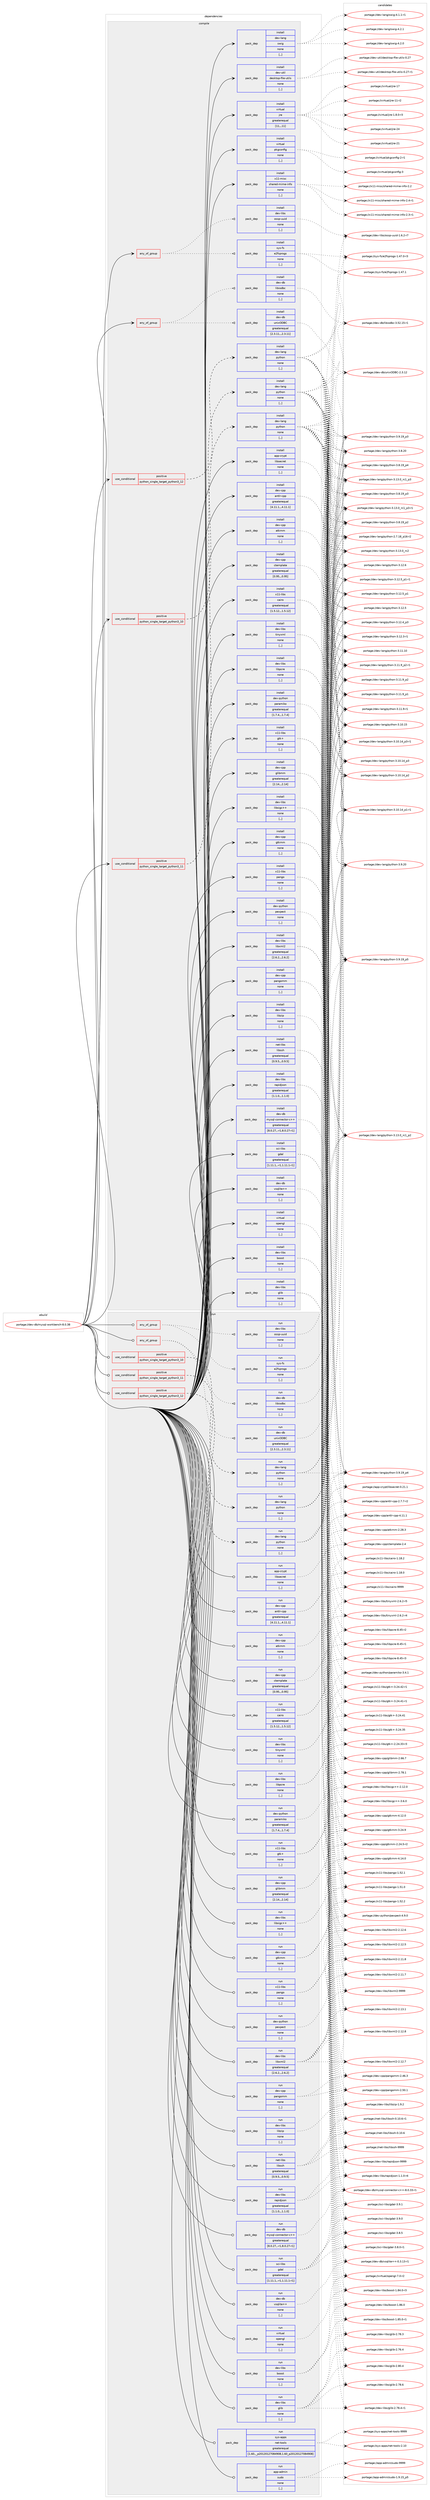 digraph prolog {

# *************
# Graph options
# *************

newrank=true;
concentrate=true;
compound=true;
graph [rankdir=LR,fontname=Helvetica,fontsize=10,ranksep=1.5];#, ranksep=2.5, nodesep=0.2];
edge  [arrowhead=vee];
node  [fontname=Helvetica,fontsize=10];

# **********
# The ebuild
# **********

subgraph cluster_leftcol {
color=gray;
label=<<i>ebuild</i>>;
id [label="portage://dev-db/mysql-workbench-8.0.38", color=red, width=4, href="../dev-db/mysql-workbench-8.0.38.svg"];
}

# ****************
# The dependencies
# ****************

subgraph cluster_midcol {
color=gray;
label=<<i>dependencies</i>>;
subgraph cluster_compile {
fillcolor="#eeeeee";
style=filled;
label=<<i>compile</i>>;
subgraph any4241 {
dependency561768 [label=<<TABLE BORDER="0" CELLBORDER="1" CELLSPACING="0" CELLPADDING="4"><TR><TD CELLPADDING="10">any_of_group</TD></TR></TABLE>>, shape=none, color=red];subgraph pack409463 {
dependency561769 [label=<<TABLE BORDER="0" CELLBORDER="1" CELLSPACING="0" CELLPADDING="4" WIDTH="220"><TR><TD ROWSPAN="6" CELLPADDING="30">pack_dep</TD></TR><TR><TD WIDTH="110">install</TD></TR><TR><TD>dev-db</TD></TR><TR><TD>libiodbc</TD></TR><TR><TD>none</TD></TR><TR><TD>[,,]</TD></TR></TABLE>>, shape=none, color=blue];
}
dependency561768:e -> dependency561769:w [weight=20,style="dotted",arrowhead="oinv"];
subgraph pack409464 {
dependency561770 [label=<<TABLE BORDER="0" CELLBORDER="1" CELLSPACING="0" CELLPADDING="4" WIDTH="220"><TR><TD ROWSPAN="6" CELLPADDING="30">pack_dep</TD></TR><TR><TD WIDTH="110">install</TD></TR><TR><TD>dev-db</TD></TR><TR><TD>unixODBC</TD></TR><TR><TD>greaterequal</TD></TR><TR><TD>[2.3.11,,,2.3.11]</TD></TR></TABLE>>, shape=none, color=blue];
}
dependency561768:e -> dependency561770:w [weight=20,style="dotted",arrowhead="oinv"];
}
id:e -> dependency561768:w [weight=20,style="solid",arrowhead="vee"];
subgraph any4242 {
dependency561771 [label=<<TABLE BORDER="0" CELLBORDER="1" CELLSPACING="0" CELLPADDING="4"><TR><TD CELLPADDING="10">any_of_group</TD></TR></TABLE>>, shape=none, color=red];subgraph pack409465 {
dependency561772 [label=<<TABLE BORDER="0" CELLBORDER="1" CELLSPACING="0" CELLPADDING="4" WIDTH="220"><TR><TD ROWSPAN="6" CELLPADDING="30">pack_dep</TD></TR><TR><TD WIDTH="110">install</TD></TR><TR><TD>sys-fs</TD></TR><TR><TD>e2fsprogs</TD></TR><TR><TD>none</TD></TR><TR><TD>[,,]</TD></TR></TABLE>>, shape=none, color=blue];
}
dependency561771:e -> dependency561772:w [weight=20,style="dotted",arrowhead="oinv"];
subgraph pack409466 {
dependency561773 [label=<<TABLE BORDER="0" CELLBORDER="1" CELLSPACING="0" CELLPADDING="4" WIDTH="220"><TR><TD ROWSPAN="6" CELLPADDING="30">pack_dep</TD></TR><TR><TD WIDTH="110">install</TD></TR><TR><TD>dev-libs</TD></TR><TR><TD>ossp-uuid</TD></TR><TR><TD>none</TD></TR><TR><TD>[,,]</TD></TR></TABLE>>, shape=none, color=blue];
}
dependency561771:e -> dependency561773:w [weight=20,style="dotted",arrowhead="oinv"];
}
id:e -> dependency561771:w [weight=20,style="solid",arrowhead="vee"];
subgraph cond147764 {
dependency561774 [label=<<TABLE BORDER="0" CELLBORDER="1" CELLSPACING="0" CELLPADDING="4"><TR><TD ROWSPAN="3" CELLPADDING="10">use_conditional</TD></TR><TR><TD>positive</TD></TR><TR><TD>python_single_target_python3_10</TD></TR></TABLE>>, shape=none, color=red];
subgraph pack409467 {
dependency561775 [label=<<TABLE BORDER="0" CELLBORDER="1" CELLSPACING="0" CELLPADDING="4" WIDTH="220"><TR><TD ROWSPAN="6" CELLPADDING="30">pack_dep</TD></TR><TR><TD WIDTH="110">install</TD></TR><TR><TD>dev-lang</TD></TR><TR><TD>python</TD></TR><TR><TD>none</TD></TR><TR><TD>[,,]</TD></TR></TABLE>>, shape=none, color=blue];
}
dependency561774:e -> dependency561775:w [weight=20,style="dashed",arrowhead="vee"];
}
id:e -> dependency561774:w [weight=20,style="solid",arrowhead="vee"];
subgraph cond147765 {
dependency561776 [label=<<TABLE BORDER="0" CELLBORDER="1" CELLSPACING="0" CELLPADDING="4"><TR><TD ROWSPAN="3" CELLPADDING="10">use_conditional</TD></TR><TR><TD>positive</TD></TR><TR><TD>python_single_target_python3_11</TD></TR></TABLE>>, shape=none, color=red];
subgraph pack409468 {
dependency561777 [label=<<TABLE BORDER="0" CELLBORDER="1" CELLSPACING="0" CELLPADDING="4" WIDTH="220"><TR><TD ROWSPAN="6" CELLPADDING="30">pack_dep</TD></TR><TR><TD WIDTH="110">install</TD></TR><TR><TD>dev-lang</TD></TR><TR><TD>python</TD></TR><TR><TD>none</TD></TR><TR><TD>[,,]</TD></TR></TABLE>>, shape=none, color=blue];
}
dependency561776:e -> dependency561777:w [weight=20,style="dashed",arrowhead="vee"];
}
id:e -> dependency561776:w [weight=20,style="solid",arrowhead="vee"];
subgraph cond147766 {
dependency561778 [label=<<TABLE BORDER="0" CELLBORDER="1" CELLSPACING="0" CELLPADDING="4"><TR><TD ROWSPAN="3" CELLPADDING="10">use_conditional</TD></TR><TR><TD>positive</TD></TR><TR><TD>python_single_target_python3_12</TD></TR></TABLE>>, shape=none, color=red];
subgraph pack409469 {
dependency561779 [label=<<TABLE BORDER="0" CELLBORDER="1" CELLSPACING="0" CELLPADDING="4" WIDTH="220"><TR><TD ROWSPAN="6" CELLPADDING="30">pack_dep</TD></TR><TR><TD WIDTH="110">install</TD></TR><TR><TD>dev-lang</TD></TR><TR><TD>python</TD></TR><TR><TD>none</TD></TR><TR><TD>[,,]</TD></TR></TABLE>>, shape=none, color=blue];
}
dependency561778:e -> dependency561779:w [weight=20,style="dashed",arrowhead="vee"];
}
id:e -> dependency561778:w [weight=20,style="solid",arrowhead="vee"];
subgraph pack409470 {
dependency561780 [label=<<TABLE BORDER="0" CELLBORDER="1" CELLSPACING="0" CELLPADDING="4" WIDTH="220"><TR><TD ROWSPAN="6" CELLPADDING="30">pack_dep</TD></TR><TR><TD WIDTH="110">install</TD></TR><TR><TD>app-crypt</TD></TR><TR><TD>libsecret</TD></TR><TR><TD>none</TD></TR><TR><TD>[,,]</TD></TR></TABLE>>, shape=none, color=blue];
}
id:e -> dependency561780:w [weight=20,style="solid",arrowhead="vee"];
subgraph pack409471 {
dependency561781 [label=<<TABLE BORDER="0" CELLBORDER="1" CELLSPACING="0" CELLPADDING="4" WIDTH="220"><TR><TD ROWSPAN="6" CELLPADDING="30">pack_dep</TD></TR><TR><TD WIDTH="110">install</TD></TR><TR><TD>dev-cpp</TD></TR><TR><TD>antlr-cpp</TD></TR><TR><TD>greaterequal</TD></TR><TR><TD>[4.11.1,,,4.11.1]</TD></TR></TABLE>>, shape=none, color=blue];
}
id:e -> dependency561781:w [weight=20,style="solid",arrowhead="vee"];
subgraph pack409472 {
dependency561782 [label=<<TABLE BORDER="0" CELLBORDER="1" CELLSPACING="0" CELLPADDING="4" WIDTH="220"><TR><TD ROWSPAN="6" CELLPADDING="30">pack_dep</TD></TR><TR><TD WIDTH="110">install</TD></TR><TR><TD>dev-cpp</TD></TR><TR><TD>atkmm</TD></TR><TR><TD>none</TD></TR><TR><TD>[,,]</TD></TR></TABLE>>, shape=none, color=blue];
}
id:e -> dependency561782:w [weight=20,style="solid",arrowhead="vee"];
subgraph pack409473 {
dependency561783 [label=<<TABLE BORDER="0" CELLBORDER="1" CELLSPACING="0" CELLPADDING="4" WIDTH="220"><TR><TD ROWSPAN="6" CELLPADDING="30">pack_dep</TD></TR><TR><TD WIDTH="110">install</TD></TR><TR><TD>dev-cpp</TD></TR><TR><TD>ctemplate</TD></TR><TR><TD>greaterequal</TD></TR><TR><TD>[0.95,,,0.95]</TD></TR></TABLE>>, shape=none, color=blue];
}
id:e -> dependency561783:w [weight=20,style="solid",arrowhead="vee"];
subgraph pack409474 {
dependency561784 [label=<<TABLE BORDER="0" CELLBORDER="1" CELLSPACING="0" CELLPADDING="4" WIDTH="220"><TR><TD ROWSPAN="6" CELLPADDING="30">pack_dep</TD></TR><TR><TD WIDTH="110">install</TD></TR><TR><TD>dev-cpp</TD></TR><TR><TD>glibmm</TD></TR><TR><TD>greaterequal</TD></TR><TR><TD>[2.14,,,2.14]</TD></TR></TABLE>>, shape=none, color=blue];
}
id:e -> dependency561784:w [weight=20,style="solid",arrowhead="vee"];
subgraph pack409475 {
dependency561785 [label=<<TABLE BORDER="0" CELLBORDER="1" CELLSPACING="0" CELLPADDING="4" WIDTH="220"><TR><TD ROWSPAN="6" CELLPADDING="30">pack_dep</TD></TR><TR><TD WIDTH="110">install</TD></TR><TR><TD>dev-cpp</TD></TR><TR><TD>gtkmm</TD></TR><TR><TD>none</TD></TR><TR><TD>[,,]</TD></TR></TABLE>>, shape=none, color=blue];
}
id:e -> dependency561785:w [weight=20,style="solid",arrowhead="vee"];
subgraph pack409476 {
dependency561786 [label=<<TABLE BORDER="0" CELLBORDER="1" CELLSPACING="0" CELLPADDING="4" WIDTH="220"><TR><TD ROWSPAN="6" CELLPADDING="30">pack_dep</TD></TR><TR><TD WIDTH="110">install</TD></TR><TR><TD>dev-cpp</TD></TR><TR><TD>pangomm</TD></TR><TR><TD>none</TD></TR><TR><TD>[,,]</TD></TR></TABLE>>, shape=none, color=blue];
}
id:e -> dependency561786:w [weight=20,style="solid",arrowhead="vee"];
subgraph pack409477 {
dependency561787 [label=<<TABLE BORDER="0" CELLBORDER="1" CELLSPACING="0" CELLPADDING="4" WIDTH="220"><TR><TD ROWSPAN="6" CELLPADDING="30">pack_dep</TD></TR><TR><TD WIDTH="110">install</TD></TR><TR><TD>dev-db</TD></TR><TR><TD>mysql-connector-c++</TD></TR><TR><TD>greaterequal</TD></TR><TR><TD>[8.0.27,,-r1,8.0.27-r1]</TD></TR></TABLE>>, shape=none, color=blue];
}
id:e -> dependency561787:w [weight=20,style="solid",arrowhead="vee"];
subgraph pack409478 {
dependency561788 [label=<<TABLE BORDER="0" CELLBORDER="1" CELLSPACING="0" CELLPADDING="4" WIDTH="220"><TR><TD ROWSPAN="6" CELLPADDING="30">pack_dep</TD></TR><TR><TD WIDTH="110">install</TD></TR><TR><TD>dev-db</TD></TR><TR><TD>vsqlite++</TD></TR><TR><TD>none</TD></TR><TR><TD>[,,]</TD></TR></TABLE>>, shape=none, color=blue];
}
id:e -> dependency561788:w [weight=20,style="solid",arrowhead="vee"];
subgraph pack409479 {
dependency561789 [label=<<TABLE BORDER="0" CELLBORDER="1" CELLSPACING="0" CELLPADDING="4" WIDTH="220"><TR><TD ROWSPAN="6" CELLPADDING="30">pack_dep</TD></TR><TR><TD WIDTH="110">install</TD></TR><TR><TD>dev-lang</TD></TR><TR><TD>swig</TD></TR><TR><TD>none</TD></TR><TR><TD>[,,]</TD></TR></TABLE>>, shape=none, color=blue];
}
id:e -> dependency561789:w [weight=20,style="solid",arrowhead="vee"];
subgraph pack409480 {
dependency561790 [label=<<TABLE BORDER="0" CELLBORDER="1" CELLSPACING="0" CELLPADDING="4" WIDTH="220"><TR><TD ROWSPAN="6" CELLPADDING="30">pack_dep</TD></TR><TR><TD WIDTH="110">install</TD></TR><TR><TD>dev-libs</TD></TR><TR><TD>boost</TD></TR><TR><TD>none</TD></TR><TR><TD>[,,]</TD></TR></TABLE>>, shape=none, color=blue];
}
id:e -> dependency561790:w [weight=20,style="solid",arrowhead="vee"];
subgraph pack409481 {
dependency561791 [label=<<TABLE BORDER="0" CELLBORDER="1" CELLSPACING="0" CELLPADDING="4" WIDTH="220"><TR><TD ROWSPAN="6" CELLPADDING="30">pack_dep</TD></TR><TR><TD WIDTH="110">install</TD></TR><TR><TD>dev-libs</TD></TR><TR><TD>glib</TD></TR><TR><TD>none</TD></TR><TR><TD>[,,]</TD></TR></TABLE>>, shape=none, color=blue];
}
id:e -> dependency561791:w [weight=20,style="solid",arrowhead="vee"];
subgraph pack409482 {
dependency561792 [label=<<TABLE BORDER="0" CELLBORDER="1" CELLSPACING="0" CELLPADDING="4" WIDTH="220"><TR><TD ROWSPAN="6" CELLPADDING="30">pack_dep</TD></TR><TR><TD WIDTH="110">install</TD></TR><TR><TD>dev-libs</TD></TR><TR><TD>libpcre</TD></TR><TR><TD>none</TD></TR><TR><TD>[,,]</TD></TR></TABLE>>, shape=none, color=blue];
}
id:e -> dependency561792:w [weight=20,style="solid",arrowhead="vee"];
subgraph pack409483 {
dependency561793 [label=<<TABLE BORDER="0" CELLBORDER="1" CELLSPACING="0" CELLPADDING="4" WIDTH="220"><TR><TD ROWSPAN="6" CELLPADDING="30">pack_dep</TD></TR><TR><TD WIDTH="110">install</TD></TR><TR><TD>dev-libs</TD></TR><TR><TD>libsigc++</TD></TR><TR><TD>none</TD></TR><TR><TD>[,,]</TD></TR></TABLE>>, shape=none, color=blue];
}
id:e -> dependency561793:w [weight=20,style="solid",arrowhead="vee"];
subgraph pack409484 {
dependency561794 [label=<<TABLE BORDER="0" CELLBORDER="1" CELLSPACING="0" CELLPADDING="4" WIDTH="220"><TR><TD ROWSPAN="6" CELLPADDING="30">pack_dep</TD></TR><TR><TD WIDTH="110">install</TD></TR><TR><TD>dev-libs</TD></TR><TR><TD>libxml2</TD></TR><TR><TD>greaterequal</TD></TR><TR><TD>[2.6.2,,,2.6.2]</TD></TR></TABLE>>, shape=none, color=blue];
}
id:e -> dependency561794:w [weight=20,style="solid",arrowhead="vee"];
subgraph pack409485 {
dependency561795 [label=<<TABLE BORDER="0" CELLBORDER="1" CELLSPACING="0" CELLPADDING="4" WIDTH="220"><TR><TD ROWSPAN="6" CELLPADDING="30">pack_dep</TD></TR><TR><TD WIDTH="110">install</TD></TR><TR><TD>dev-libs</TD></TR><TR><TD>libzip</TD></TR><TR><TD>none</TD></TR><TR><TD>[,,]</TD></TR></TABLE>>, shape=none, color=blue];
}
id:e -> dependency561795:w [weight=20,style="solid",arrowhead="vee"];
subgraph pack409486 {
dependency561796 [label=<<TABLE BORDER="0" CELLBORDER="1" CELLSPACING="0" CELLPADDING="4" WIDTH="220"><TR><TD ROWSPAN="6" CELLPADDING="30">pack_dep</TD></TR><TR><TD WIDTH="110">install</TD></TR><TR><TD>dev-libs</TD></TR><TR><TD>rapidjson</TD></TR><TR><TD>greaterequal</TD></TR><TR><TD>[1.1.0,,,1.1.0]</TD></TR></TABLE>>, shape=none, color=blue];
}
id:e -> dependency561796:w [weight=20,style="solid",arrowhead="vee"];
subgraph pack409487 {
dependency561797 [label=<<TABLE BORDER="0" CELLBORDER="1" CELLSPACING="0" CELLPADDING="4" WIDTH="220"><TR><TD ROWSPAN="6" CELLPADDING="30">pack_dep</TD></TR><TR><TD WIDTH="110">install</TD></TR><TR><TD>dev-libs</TD></TR><TR><TD>tinyxml</TD></TR><TR><TD>none</TD></TR><TR><TD>[,,]</TD></TR></TABLE>>, shape=none, color=blue];
}
id:e -> dependency561797:w [weight=20,style="solid",arrowhead="vee"];
subgraph pack409488 {
dependency561798 [label=<<TABLE BORDER="0" CELLBORDER="1" CELLSPACING="0" CELLPADDING="4" WIDTH="220"><TR><TD ROWSPAN="6" CELLPADDING="30">pack_dep</TD></TR><TR><TD WIDTH="110">install</TD></TR><TR><TD>dev-python</TD></TR><TR><TD>paramiko</TD></TR><TR><TD>greaterequal</TD></TR><TR><TD>[1.7.4,,,1.7.4]</TD></TR></TABLE>>, shape=none, color=blue];
}
id:e -> dependency561798:w [weight=20,style="solid",arrowhead="vee"];
subgraph pack409489 {
dependency561799 [label=<<TABLE BORDER="0" CELLBORDER="1" CELLSPACING="0" CELLPADDING="4" WIDTH="220"><TR><TD ROWSPAN="6" CELLPADDING="30">pack_dep</TD></TR><TR><TD WIDTH="110">install</TD></TR><TR><TD>dev-python</TD></TR><TR><TD>pexpect</TD></TR><TR><TD>none</TD></TR><TR><TD>[,,]</TD></TR></TABLE>>, shape=none, color=blue];
}
id:e -> dependency561799:w [weight=20,style="solid",arrowhead="vee"];
subgraph pack409490 {
dependency561800 [label=<<TABLE BORDER="0" CELLBORDER="1" CELLSPACING="0" CELLPADDING="4" WIDTH="220"><TR><TD ROWSPAN="6" CELLPADDING="30">pack_dep</TD></TR><TR><TD WIDTH="110">install</TD></TR><TR><TD>dev-util</TD></TR><TR><TD>desktop-file-utils</TD></TR><TR><TD>none</TD></TR><TR><TD>[,,]</TD></TR></TABLE>>, shape=none, color=blue];
}
id:e -> dependency561800:w [weight=20,style="solid",arrowhead="vee"];
subgraph pack409491 {
dependency561801 [label=<<TABLE BORDER="0" CELLBORDER="1" CELLSPACING="0" CELLPADDING="4" WIDTH="220"><TR><TD ROWSPAN="6" CELLPADDING="30">pack_dep</TD></TR><TR><TD WIDTH="110">install</TD></TR><TR><TD>net-libs</TD></TR><TR><TD>libssh</TD></TR><TR><TD>greaterequal</TD></TR><TR><TD>[0.9.5,,,0.9.5]</TD></TR></TABLE>>, shape=none, color=blue];
}
id:e -> dependency561801:w [weight=20,style="solid",arrowhead="vee"];
subgraph pack409492 {
dependency561802 [label=<<TABLE BORDER="0" CELLBORDER="1" CELLSPACING="0" CELLPADDING="4" WIDTH="220"><TR><TD ROWSPAN="6" CELLPADDING="30">pack_dep</TD></TR><TR><TD WIDTH="110">install</TD></TR><TR><TD>sci-libs</TD></TR><TR><TD>gdal</TD></TR><TR><TD>greaterequal</TD></TR><TR><TD>[1.11.1,,-r1,1.11.1-r1]</TD></TR></TABLE>>, shape=none, color=blue];
}
id:e -> dependency561802:w [weight=20,style="solid",arrowhead="vee"];
subgraph pack409493 {
dependency561803 [label=<<TABLE BORDER="0" CELLBORDER="1" CELLSPACING="0" CELLPADDING="4" WIDTH="220"><TR><TD ROWSPAN="6" CELLPADDING="30">pack_dep</TD></TR><TR><TD WIDTH="110">install</TD></TR><TR><TD>virtual</TD></TR><TR><TD>jre</TD></TR><TR><TD>greaterequal</TD></TR><TR><TD>[11,,,11]</TD></TR></TABLE>>, shape=none, color=blue];
}
id:e -> dependency561803:w [weight=20,style="solid",arrowhead="vee"];
subgraph pack409494 {
dependency561804 [label=<<TABLE BORDER="0" CELLBORDER="1" CELLSPACING="0" CELLPADDING="4" WIDTH="220"><TR><TD ROWSPAN="6" CELLPADDING="30">pack_dep</TD></TR><TR><TD WIDTH="110">install</TD></TR><TR><TD>virtual</TD></TR><TR><TD>opengl</TD></TR><TR><TD>none</TD></TR><TR><TD>[,,]</TD></TR></TABLE>>, shape=none, color=blue];
}
id:e -> dependency561804:w [weight=20,style="solid",arrowhead="vee"];
subgraph pack409495 {
dependency561805 [label=<<TABLE BORDER="0" CELLBORDER="1" CELLSPACING="0" CELLPADDING="4" WIDTH="220"><TR><TD ROWSPAN="6" CELLPADDING="30">pack_dep</TD></TR><TR><TD WIDTH="110">install</TD></TR><TR><TD>virtual</TD></TR><TR><TD>pkgconfig</TD></TR><TR><TD>none</TD></TR><TR><TD>[,,]</TD></TR></TABLE>>, shape=none, color=blue];
}
id:e -> dependency561805:w [weight=20,style="solid",arrowhead="vee"];
subgraph pack409496 {
dependency561806 [label=<<TABLE BORDER="0" CELLBORDER="1" CELLSPACING="0" CELLPADDING="4" WIDTH="220"><TR><TD ROWSPAN="6" CELLPADDING="30">pack_dep</TD></TR><TR><TD WIDTH="110">install</TD></TR><TR><TD>x11-libs</TD></TR><TR><TD>cairo</TD></TR><TR><TD>greaterequal</TD></TR><TR><TD>[1.5.12,,,1.5.12]</TD></TR></TABLE>>, shape=none, color=blue];
}
id:e -> dependency561806:w [weight=20,style="solid",arrowhead="vee"];
subgraph pack409497 {
dependency561807 [label=<<TABLE BORDER="0" CELLBORDER="1" CELLSPACING="0" CELLPADDING="4" WIDTH="220"><TR><TD ROWSPAN="6" CELLPADDING="30">pack_dep</TD></TR><TR><TD WIDTH="110">install</TD></TR><TR><TD>x11-libs</TD></TR><TR><TD>gtk+</TD></TR><TR><TD>none</TD></TR><TR><TD>[,,]</TD></TR></TABLE>>, shape=none, color=blue];
}
id:e -> dependency561807:w [weight=20,style="solid",arrowhead="vee"];
subgraph pack409498 {
dependency561808 [label=<<TABLE BORDER="0" CELLBORDER="1" CELLSPACING="0" CELLPADDING="4" WIDTH="220"><TR><TD ROWSPAN="6" CELLPADDING="30">pack_dep</TD></TR><TR><TD WIDTH="110">install</TD></TR><TR><TD>x11-libs</TD></TR><TR><TD>pango</TD></TR><TR><TD>none</TD></TR><TR><TD>[,,]</TD></TR></TABLE>>, shape=none, color=blue];
}
id:e -> dependency561808:w [weight=20,style="solid",arrowhead="vee"];
subgraph pack409499 {
dependency561809 [label=<<TABLE BORDER="0" CELLBORDER="1" CELLSPACING="0" CELLPADDING="4" WIDTH="220"><TR><TD ROWSPAN="6" CELLPADDING="30">pack_dep</TD></TR><TR><TD WIDTH="110">install</TD></TR><TR><TD>x11-misc</TD></TR><TR><TD>shared-mime-info</TD></TR><TR><TD>none</TD></TR><TR><TD>[,,]</TD></TR></TABLE>>, shape=none, color=blue];
}
id:e -> dependency561809:w [weight=20,style="solid",arrowhead="vee"];
}
subgraph cluster_compileandrun {
fillcolor="#eeeeee";
style=filled;
label=<<i>compile and run</i>>;
}
subgraph cluster_run {
fillcolor="#eeeeee";
style=filled;
label=<<i>run</i>>;
subgraph any4243 {
dependency561810 [label=<<TABLE BORDER="0" CELLBORDER="1" CELLSPACING="0" CELLPADDING="4"><TR><TD CELLPADDING="10">any_of_group</TD></TR></TABLE>>, shape=none, color=red];subgraph pack409500 {
dependency561811 [label=<<TABLE BORDER="0" CELLBORDER="1" CELLSPACING="0" CELLPADDING="4" WIDTH="220"><TR><TD ROWSPAN="6" CELLPADDING="30">pack_dep</TD></TR><TR><TD WIDTH="110">run</TD></TR><TR><TD>dev-db</TD></TR><TR><TD>libiodbc</TD></TR><TR><TD>none</TD></TR><TR><TD>[,,]</TD></TR></TABLE>>, shape=none, color=blue];
}
dependency561810:e -> dependency561811:w [weight=20,style="dotted",arrowhead="oinv"];
subgraph pack409501 {
dependency561812 [label=<<TABLE BORDER="0" CELLBORDER="1" CELLSPACING="0" CELLPADDING="4" WIDTH="220"><TR><TD ROWSPAN="6" CELLPADDING="30">pack_dep</TD></TR><TR><TD WIDTH="110">run</TD></TR><TR><TD>dev-db</TD></TR><TR><TD>unixODBC</TD></TR><TR><TD>greaterequal</TD></TR><TR><TD>[2.3.11,,,2.3.11]</TD></TR></TABLE>>, shape=none, color=blue];
}
dependency561810:e -> dependency561812:w [weight=20,style="dotted",arrowhead="oinv"];
}
id:e -> dependency561810:w [weight=20,style="solid",arrowhead="odot"];
subgraph any4244 {
dependency561813 [label=<<TABLE BORDER="0" CELLBORDER="1" CELLSPACING="0" CELLPADDING="4"><TR><TD CELLPADDING="10">any_of_group</TD></TR></TABLE>>, shape=none, color=red];subgraph pack409502 {
dependency561814 [label=<<TABLE BORDER="0" CELLBORDER="1" CELLSPACING="0" CELLPADDING="4" WIDTH="220"><TR><TD ROWSPAN="6" CELLPADDING="30">pack_dep</TD></TR><TR><TD WIDTH="110">run</TD></TR><TR><TD>sys-fs</TD></TR><TR><TD>e2fsprogs</TD></TR><TR><TD>none</TD></TR><TR><TD>[,,]</TD></TR></TABLE>>, shape=none, color=blue];
}
dependency561813:e -> dependency561814:w [weight=20,style="dotted",arrowhead="oinv"];
subgraph pack409503 {
dependency561815 [label=<<TABLE BORDER="0" CELLBORDER="1" CELLSPACING="0" CELLPADDING="4" WIDTH="220"><TR><TD ROWSPAN="6" CELLPADDING="30">pack_dep</TD></TR><TR><TD WIDTH="110">run</TD></TR><TR><TD>dev-libs</TD></TR><TR><TD>ossp-uuid</TD></TR><TR><TD>none</TD></TR><TR><TD>[,,]</TD></TR></TABLE>>, shape=none, color=blue];
}
dependency561813:e -> dependency561815:w [weight=20,style="dotted",arrowhead="oinv"];
}
id:e -> dependency561813:w [weight=20,style="solid",arrowhead="odot"];
subgraph cond147767 {
dependency561816 [label=<<TABLE BORDER="0" CELLBORDER="1" CELLSPACING="0" CELLPADDING="4"><TR><TD ROWSPAN="3" CELLPADDING="10">use_conditional</TD></TR><TR><TD>positive</TD></TR><TR><TD>python_single_target_python3_10</TD></TR></TABLE>>, shape=none, color=red];
subgraph pack409504 {
dependency561817 [label=<<TABLE BORDER="0" CELLBORDER="1" CELLSPACING="0" CELLPADDING="4" WIDTH="220"><TR><TD ROWSPAN="6" CELLPADDING="30">pack_dep</TD></TR><TR><TD WIDTH="110">run</TD></TR><TR><TD>dev-lang</TD></TR><TR><TD>python</TD></TR><TR><TD>none</TD></TR><TR><TD>[,,]</TD></TR></TABLE>>, shape=none, color=blue];
}
dependency561816:e -> dependency561817:w [weight=20,style="dashed",arrowhead="vee"];
}
id:e -> dependency561816:w [weight=20,style="solid",arrowhead="odot"];
subgraph cond147768 {
dependency561818 [label=<<TABLE BORDER="0" CELLBORDER="1" CELLSPACING="0" CELLPADDING="4"><TR><TD ROWSPAN="3" CELLPADDING="10">use_conditional</TD></TR><TR><TD>positive</TD></TR><TR><TD>python_single_target_python3_11</TD></TR></TABLE>>, shape=none, color=red];
subgraph pack409505 {
dependency561819 [label=<<TABLE BORDER="0" CELLBORDER="1" CELLSPACING="0" CELLPADDING="4" WIDTH="220"><TR><TD ROWSPAN="6" CELLPADDING="30">pack_dep</TD></TR><TR><TD WIDTH="110">run</TD></TR><TR><TD>dev-lang</TD></TR><TR><TD>python</TD></TR><TR><TD>none</TD></TR><TR><TD>[,,]</TD></TR></TABLE>>, shape=none, color=blue];
}
dependency561818:e -> dependency561819:w [weight=20,style="dashed",arrowhead="vee"];
}
id:e -> dependency561818:w [weight=20,style="solid",arrowhead="odot"];
subgraph cond147769 {
dependency561820 [label=<<TABLE BORDER="0" CELLBORDER="1" CELLSPACING="0" CELLPADDING="4"><TR><TD ROWSPAN="3" CELLPADDING="10">use_conditional</TD></TR><TR><TD>positive</TD></TR><TR><TD>python_single_target_python3_12</TD></TR></TABLE>>, shape=none, color=red];
subgraph pack409506 {
dependency561821 [label=<<TABLE BORDER="0" CELLBORDER="1" CELLSPACING="0" CELLPADDING="4" WIDTH="220"><TR><TD ROWSPAN="6" CELLPADDING="30">pack_dep</TD></TR><TR><TD WIDTH="110">run</TD></TR><TR><TD>dev-lang</TD></TR><TR><TD>python</TD></TR><TR><TD>none</TD></TR><TR><TD>[,,]</TD></TR></TABLE>>, shape=none, color=blue];
}
dependency561820:e -> dependency561821:w [weight=20,style="dashed",arrowhead="vee"];
}
id:e -> dependency561820:w [weight=20,style="solid",arrowhead="odot"];
subgraph pack409507 {
dependency561822 [label=<<TABLE BORDER="0" CELLBORDER="1" CELLSPACING="0" CELLPADDING="4" WIDTH="220"><TR><TD ROWSPAN="6" CELLPADDING="30">pack_dep</TD></TR><TR><TD WIDTH="110">run</TD></TR><TR><TD>app-admin</TD></TR><TR><TD>sudo</TD></TR><TR><TD>none</TD></TR><TR><TD>[,,]</TD></TR></TABLE>>, shape=none, color=blue];
}
id:e -> dependency561822:w [weight=20,style="solid",arrowhead="odot"];
subgraph pack409508 {
dependency561823 [label=<<TABLE BORDER="0" CELLBORDER="1" CELLSPACING="0" CELLPADDING="4" WIDTH="220"><TR><TD ROWSPAN="6" CELLPADDING="30">pack_dep</TD></TR><TR><TD WIDTH="110">run</TD></TR><TR><TD>app-crypt</TD></TR><TR><TD>libsecret</TD></TR><TR><TD>none</TD></TR><TR><TD>[,,]</TD></TR></TABLE>>, shape=none, color=blue];
}
id:e -> dependency561823:w [weight=20,style="solid",arrowhead="odot"];
subgraph pack409509 {
dependency561824 [label=<<TABLE BORDER="0" CELLBORDER="1" CELLSPACING="0" CELLPADDING="4" WIDTH="220"><TR><TD ROWSPAN="6" CELLPADDING="30">pack_dep</TD></TR><TR><TD WIDTH="110">run</TD></TR><TR><TD>dev-cpp</TD></TR><TR><TD>antlr-cpp</TD></TR><TR><TD>greaterequal</TD></TR><TR><TD>[4.11.1,,,4.11.1]</TD></TR></TABLE>>, shape=none, color=blue];
}
id:e -> dependency561824:w [weight=20,style="solid",arrowhead="odot"];
subgraph pack409510 {
dependency561825 [label=<<TABLE BORDER="0" CELLBORDER="1" CELLSPACING="0" CELLPADDING="4" WIDTH="220"><TR><TD ROWSPAN="6" CELLPADDING="30">pack_dep</TD></TR><TR><TD WIDTH="110">run</TD></TR><TR><TD>dev-cpp</TD></TR><TR><TD>atkmm</TD></TR><TR><TD>none</TD></TR><TR><TD>[,,]</TD></TR></TABLE>>, shape=none, color=blue];
}
id:e -> dependency561825:w [weight=20,style="solid",arrowhead="odot"];
subgraph pack409511 {
dependency561826 [label=<<TABLE BORDER="0" CELLBORDER="1" CELLSPACING="0" CELLPADDING="4" WIDTH="220"><TR><TD ROWSPAN="6" CELLPADDING="30">pack_dep</TD></TR><TR><TD WIDTH="110">run</TD></TR><TR><TD>dev-cpp</TD></TR><TR><TD>ctemplate</TD></TR><TR><TD>greaterequal</TD></TR><TR><TD>[0.95,,,0.95]</TD></TR></TABLE>>, shape=none, color=blue];
}
id:e -> dependency561826:w [weight=20,style="solid",arrowhead="odot"];
subgraph pack409512 {
dependency561827 [label=<<TABLE BORDER="0" CELLBORDER="1" CELLSPACING="0" CELLPADDING="4" WIDTH="220"><TR><TD ROWSPAN="6" CELLPADDING="30">pack_dep</TD></TR><TR><TD WIDTH="110">run</TD></TR><TR><TD>dev-cpp</TD></TR><TR><TD>glibmm</TD></TR><TR><TD>greaterequal</TD></TR><TR><TD>[2.14,,,2.14]</TD></TR></TABLE>>, shape=none, color=blue];
}
id:e -> dependency561827:w [weight=20,style="solid",arrowhead="odot"];
subgraph pack409513 {
dependency561828 [label=<<TABLE BORDER="0" CELLBORDER="1" CELLSPACING="0" CELLPADDING="4" WIDTH="220"><TR><TD ROWSPAN="6" CELLPADDING="30">pack_dep</TD></TR><TR><TD WIDTH="110">run</TD></TR><TR><TD>dev-cpp</TD></TR><TR><TD>gtkmm</TD></TR><TR><TD>none</TD></TR><TR><TD>[,,]</TD></TR></TABLE>>, shape=none, color=blue];
}
id:e -> dependency561828:w [weight=20,style="solid",arrowhead="odot"];
subgraph pack409514 {
dependency561829 [label=<<TABLE BORDER="0" CELLBORDER="1" CELLSPACING="0" CELLPADDING="4" WIDTH="220"><TR><TD ROWSPAN="6" CELLPADDING="30">pack_dep</TD></TR><TR><TD WIDTH="110">run</TD></TR><TR><TD>dev-cpp</TD></TR><TR><TD>pangomm</TD></TR><TR><TD>none</TD></TR><TR><TD>[,,]</TD></TR></TABLE>>, shape=none, color=blue];
}
id:e -> dependency561829:w [weight=20,style="solid",arrowhead="odot"];
subgraph pack409515 {
dependency561830 [label=<<TABLE BORDER="0" CELLBORDER="1" CELLSPACING="0" CELLPADDING="4" WIDTH="220"><TR><TD ROWSPAN="6" CELLPADDING="30">pack_dep</TD></TR><TR><TD WIDTH="110">run</TD></TR><TR><TD>dev-db</TD></TR><TR><TD>mysql-connector-c++</TD></TR><TR><TD>greaterequal</TD></TR><TR><TD>[8.0.27,,-r1,8.0.27-r1]</TD></TR></TABLE>>, shape=none, color=blue];
}
id:e -> dependency561830:w [weight=20,style="solid",arrowhead="odot"];
subgraph pack409516 {
dependency561831 [label=<<TABLE BORDER="0" CELLBORDER="1" CELLSPACING="0" CELLPADDING="4" WIDTH="220"><TR><TD ROWSPAN="6" CELLPADDING="30">pack_dep</TD></TR><TR><TD WIDTH="110">run</TD></TR><TR><TD>dev-db</TD></TR><TR><TD>vsqlite++</TD></TR><TR><TD>none</TD></TR><TR><TD>[,,]</TD></TR></TABLE>>, shape=none, color=blue];
}
id:e -> dependency561831:w [weight=20,style="solid",arrowhead="odot"];
subgraph pack409517 {
dependency561832 [label=<<TABLE BORDER="0" CELLBORDER="1" CELLSPACING="0" CELLPADDING="4" WIDTH="220"><TR><TD ROWSPAN="6" CELLPADDING="30">pack_dep</TD></TR><TR><TD WIDTH="110">run</TD></TR><TR><TD>dev-libs</TD></TR><TR><TD>boost</TD></TR><TR><TD>none</TD></TR><TR><TD>[,,]</TD></TR></TABLE>>, shape=none, color=blue];
}
id:e -> dependency561832:w [weight=20,style="solid",arrowhead="odot"];
subgraph pack409518 {
dependency561833 [label=<<TABLE BORDER="0" CELLBORDER="1" CELLSPACING="0" CELLPADDING="4" WIDTH="220"><TR><TD ROWSPAN="6" CELLPADDING="30">pack_dep</TD></TR><TR><TD WIDTH="110">run</TD></TR><TR><TD>dev-libs</TD></TR><TR><TD>glib</TD></TR><TR><TD>none</TD></TR><TR><TD>[,,]</TD></TR></TABLE>>, shape=none, color=blue];
}
id:e -> dependency561833:w [weight=20,style="solid",arrowhead="odot"];
subgraph pack409519 {
dependency561834 [label=<<TABLE BORDER="0" CELLBORDER="1" CELLSPACING="0" CELLPADDING="4" WIDTH="220"><TR><TD ROWSPAN="6" CELLPADDING="30">pack_dep</TD></TR><TR><TD WIDTH="110">run</TD></TR><TR><TD>dev-libs</TD></TR><TR><TD>libpcre</TD></TR><TR><TD>none</TD></TR><TR><TD>[,,]</TD></TR></TABLE>>, shape=none, color=blue];
}
id:e -> dependency561834:w [weight=20,style="solid",arrowhead="odot"];
subgraph pack409520 {
dependency561835 [label=<<TABLE BORDER="0" CELLBORDER="1" CELLSPACING="0" CELLPADDING="4" WIDTH="220"><TR><TD ROWSPAN="6" CELLPADDING="30">pack_dep</TD></TR><TR><TD WIDTH="110">run</TD></TR><TR><TD>dev-libs</TD></TR><TR><TD>libsigc++</TD></TR><TR><TD>none</TD></TR><TR><TD>[,,]</TD></TR></TABLE>>, shape=none, color=blue];
}
id:e -> dependency561835:w [weight=20,style="solid",arrowhead="odot"];
subgraph pack409521 {
dependency561836 [label=<<TABLE BORDER="0" CELLBORDER="1" CELLSPACING="0" CELLPADDING="4" WIDTH="220"><TR><TD ROWSPAN="6" CELLPADDING="30">pack_dep</TD></TR><TR><TD WIDTH="110">run</TD></TR><TR><TD>dev-libs</TD></TR><TR><TD>libxml2</TD></TR><TR><TD>greaterequal</TD></TR><TR><TD>[2.6.2,,,2.6.2]</TD></TR></TABLE>>, shape=none, color=blue];
}
id:e -> dependency561836:w [weight=20,style="solid",arrowhead="odot"];
subgraph pack409522 {
dependency561837 [label=<<TABLE BORDER="0" CELLBORDER="1" CELLSPACING="0" CELLPADDING="4" WIDTH="220"><TR><TD ROWSPAN="6" CELLPADDING="30">pack_dep</TD></TR><TR><TD WIDTH="110">run</TD></TR><TR><TD>dev-libs</TD></TR><TR><TD>libzip</TD></TR><TR><TD>none</TD></TR><TR><TD>[,,]</TD></TR></TABLE>>, shape=none, color=blue];
}
id:e -> dependency561837:w [weight=20,style="solid",arrowhead="odot"];
subgraph pack409523 {
dependency561838 [label=<<TABLE BORDER="0" CELLBORDER="1" CELLSPACING="0" CELLPADDING="4" WIDTH="220"><TR><TD ROWSPAN="6" CELLPADDING="30">pack_dep</TD></TR><TR><TD WIDTH="110">run</TD></TR><TR><TD>dev-libs</TD></TR><TR><TD>rapidjson</TD></TR><TR><TD>greaterequal</TD></TR><TR><TD>[1.1.0,,,1.1.0]</TD></TR></TABLE>>, shape=none, color=blue];
}
id:e -> dependency561838:w [weight=20,style="solid",arrowhead="odot"];
subgraph pack409524 {
dependency561839 [label=<<TABLE BORDER="0" CELLBORDER="1" CELLSPACING="0" CELLPADDING="4" WIDTH="220"><TR><TD ROWSPAN="6" CELLPADDING="30">pack_dep</TD></TR><TR><TD WIDTH="110">run</TD></TR><TR><TD>dev-libs</TD></TR><TR><TD>tinyxml</TD></TR><TR><TD>none</TD></TR><TR><TD>[,,]</TD></TR></TABLE>>, shape=none, color=blue];
}
id:e -> dependency561839:w [weight=20,style="solid",arrowhead="odot"];
subgraph pack409525 {
dependency561840 [label=<<TABLE BORDER="0" CELLBORDER="1" CELLSPACING="0" CELLPADDING="4" WIDTH="220"><TR><TD ROWSPAN="6" CELLPADDING="30">pack_dep</TD></TR><TR><TD WIDTH="110">run</TD></TR><TR><TD>dev-python</TD></TR><TR><TD>paramiko</TD></TR><TR><TD>greaterequal</TD></TR><TR><TD>[1.7.4,,,1.7.4]</TD></TR></TABLE>>, shape=none, color=blue];
}
id:e -> dependency561840:w [weight=20,style="solid",arrowhead="odot"];
subgraph pack409526 {
dependency561841 [label=<<TABLE BORDER="0" CELLBORDER="1" CELLSPACING="0" CELLPADDING="4" WIDTH="220"><TR><TD ROWSPAN="6" CELLPADDING="30">pack_dep</TD></TR><TR><TD WIDTH="110">run</TD></TR><TR><TD>dev-python</TD></TR><TR><TD>pexpect</TD></TR><TR><TD>none</TD></TR><TR><TD>[,,]</TD></TR></TABLE>>, shape=none, color=blue];
}
id:e -> dependency561841:w [weight=20,style="solid",arrowhead="odot"];
subgraph pack409527 {
dependency561842 [label=<<TABLE BORDER="0" CELLBORDER="1" CELLSPACING="0" CELLPADDING="4" WIDTH="220"><TR><TD ROWSPAN="6" CELLPADDING="30">pack_dep</TD></TR><TR><TD WIDTH="110">run</TD></TR><TR><TD>net-libs</TD></TR><TR><TD>libssh</TD></TR><TR><TD>greaterequal</TD></TR><TR><TD>[0.9.5,,,0.9.5]</TD></TR></TABLE>>, shape=none, color=blue];
}
id:e -> dependency561842:w [weight=20,style="solid",arrowhead="odot"];
subgraph pack409528 {
dependency561843 [label=<<TABLE BORDER="0" CELLBORDER="1" CELLSPACING="0" CELLPADDING="4" WIDTH="220"><TR><TD ROWSPAN="6" CELLPADDING="30">pack_dep</TD></TR><TR><TD WIDTH="110">run</TD></TR><TR><TD>sci-libs</TD></TR><TR><TD>gdal</TD></TR><TR><TD>greaterequal</TD></TR><TR><TD>[1.11.1,,-r1,1.11.1-r1]</TD></TR></TABLE>>, shape=none, color=blue];
}
id:e -> dependency561843:w [weight=20,style="solid",arrowhead="odot"];
subgraph pack409529 {
dependency561844 [label=<<TABLE BORDER="0" CELLBORDER="1" CELLSPACING="0" CELLPADDING="4" WIDTH="220"><TR><TD ROWSPAN="6" CELLPADDING="30">pack_dep</TD></TR><TR><TD WIDTH="110">run</TD></TR><TR><TD>sys-apps</TD></TR><TR><TD>net-tools</TD></TR><TR><TD>greaterequal</TD></TR><TR><TD>[1.60,,_p20120127084908,1.60_p20120127084908]</TD></TR></TABLE>>, shape=none, color=blue];
}
id:e -> dependency561844:w [weight=20,style="solid",arrowhead="odot"];
subgraph pack409530 {
dependency561845 [label=<<TABLE BORDER="0" CELLBORDER="1" CELLSPACING="0" CELLPADDING="4" WIDTH="220"><TR><TD ROWSPAN="6" CELLPADDING="30">pack_dep</TD></TR><TR><TD WIDTH="110">run</TD></TR><TR><TD>virtual</TD></TR><TR><TD>opengl</TD></TR><TR><TD>none</TD></TR><TR><TD>[,,]</TD></TR></TABLE>>, shape=none, color=blue];
}
id:e -> dependency561845:w [weight=20,style="solid",arrowhead="odot"];
subgraph pack409531 {
dependency561846 [label=<<TABLE BORDER="0" CELLBORDER="1" CELLSPACING="0" CELLPADDING="4" WIDTH="220"><TR><TD ROWSPAN="6" CELLPADDING="30">pack_dep</TD></TR><TR><TD WIDTH="110">run</TD></TR><TR><TD>x11-libs</TD></TR><TR><TD>cairo</TD></TR><TR><TD>greaterequal</TD></TR><TR><TD>[1.5.12,,,1.5.12]</TD></TR></TABLE>>, shape=none, color=blue];
}
id:e -> dependency561846:w [weight=20,style="solid",arrowhead="odot"];
subgraph pack409532 {
dependency561847 [label=<<TABLE BORDER="0" CELLBORDER="1" CELLSPACING="0" CELLPADDING="4" WIDTH="220"><TR><TD ROWSPAN="6" CELLPADDING="30">pack_dep</TD></TR><TR><TD WIDTH="110">run</TD></TR><TR><TD>x11-libs</TD></TR><TR><TD>gtk+</TD></TR><TR><TD>none</TD></TR><TR><TD>[,,]</TD></TR></TABLE>>, shape=none, color=blue];
}
id:e -> dependency561847:w [weight=20,style="solid",arrowhead="odot"];
subgraph pack409533 {
dependency561848 [label=<<TABLE BORDER="0" CELLBORDER="1" CELLSPACING="0" CELLPADDING="4" WIDTH="220"><TR><TD ROWSPAN="6" CELLPADDING="30">pack_dep</TD></TR><TR><TD WIDTH="110">run</TD></TR><TR><TD>x11-libs</TD></TR><TR><TD>pango</TD></TR><TR><TD>none</TD></TR><TR><TD>[,,]</TD></TR></TABLE>>, shape=none, color=blue];
}
id:e -> dependency561848:w [weight=20,style="solid",arrowhead="odot"];
}
}

# **************
# The candidates
# **************

subgraph cluster_choices {
rank=same;
color=gray;
label=<<i>candidates</i>>;

subgraph choice409463 {
color=black;
nodesep=1;
choice10010111845100984710810598105111100989945514653504649534511449 [label="portage://dev-db/libiodbc-3.52.15-r1", color=red, width=4,href="../dev-db/libiodbc-3.52.15-r1.svg"];
dependency561769:e -> choice10010111845100984710810598105111100989945514653504649534511449:w [style=dotted,weight="100"];
}
subgraph choice409464 {
color=black;
nodesep=1;
choice1001011184510098471171101051207968666745504651464950 [label="portage://dev-db/unixODBC-2.3.12", color=red, width=4,href="../dev-db/unixODBC-2.3.12.svg"];
dependency561770:e -> choice1001011184510098471171101051207968666745504651464950:w [style=dotted,weight="100"];
}
subgraph choice409465 {
color=black;
nodesep=1;
choice11512111545102115471015010211511211411110311545494652554649 [label="portage://sys-fs/e2fsprogs-1.47.1", color=red, width=4,href="../sys-fs/e2fsprogs-1.47.1.svg"];
choice115121115451021154710150102115112114111103115454946525546484511451 [label="portage://sys-fs/e2fsprogs-1.47.0-r3", color=red, width=4,href="../sys-fs/e2fsprogs-1.47.0-r3.svg"];
dependency561772:e -> choice11512111545102115471015010211511211411110311545494652554649:w [style=dotted,weight="100"];
dependency561772:e -> choice115121115451021154710150102115112114111103115454946525546484511451:w [style=dotted,weight="100"];
}
subgraph choice409466 {
color=black;
nodesep=1;
choice100101118451081059811547111115115112451171171051004549465446504511455 [label="portage://dev-libs/ossp-uuid-1.6.2-r7", color=red, width=4,href="../dev-libs/ossp-uuid-1.6.2-r7.svg"];
dependency561773:e -> choice100101118451081059811547111115115112451171171051004549465446504511455:w [style=dotted,weight="100"];
}
subgraph choice409467 {
color=black;
nodesep=1;
choice10010111845108971101034711212111610411111045514649514648951149950 [label="portage://dev-lang/python-3.13.0_rc2", color=red, width=4,href="../dev-lang/python-3.13.0_rc2.svg"];
choice1001011184510897110103471121211161041111104551464951464895114994995112514511449 [label="portage://dev-lang/python-3.13.0_rc1_p3-r1", color=red, width=4,href="../dev-lang/python-3.13.0_rc1_p3-r1.svg"];
choice100101118451089711010347112121116104111110455146495146489511499499511251 [label="portage://dev-lang/python-3.13.0_rc1_p3", color=red, width=4,href="../dev-lang/python-3.13.0_rc1_p3.svg"];
choice100101118451089711010347112121116104111110455146495146489511499499511250 [label="portage://dev-lang/python-3.13.0_rc1_p2", color=red, width=4,href="../dev-lang/python-3.13.0_rc1_p2.svg"];
choice10010111845108971101034711212111610411111045514649504654 [label="portage://dev-lang/python-3.12.6", color=red, width=4,href="../dev-lang/python-3.12.6.svg"];
choice1001011184510897110103471121211161041111104551464950465395112494511449 [label="portage://dev-lang/python-3.12.5_p1-r1", color=red, width=4,href="../dev-lang/python-3.12.5_p1-r1.svg"];
choice100101118451089711010347112121116104111110455146495046539511249 [label="portage://dev-lang/python-3.12.5_p1", color=red, width=4,href="../dev-lang/python-3.12.5_p1.svg"];
choice10010111845108971101034711212111610411111045514649504653 [label="portage://dev-lang/python-3.12.5", color=red, width=4,href="../dev-lang/python-3.12.5.svg"];
choice100101118451089711010347112121116104111110455146495046529511251 [label="portage://dev-lang/python-3.12.4_p3", color=red, width=4,href="../dev-lang/python-3.12.4_p3.svg"];
choice100101118451089711010347112121116104111110455146495046514511449 [label="portage://dev-lang/python-3.12.3-r1", color=red, width=4,href="../dev-lang/python-3.12.3-r1.svg"];
choice1001011184510897110103471121211161041111104551464949464948 [label="portage://dev-lang/python-3.11.10", color=red, width=4,href="../dev-lang/python-3.11.10.svg"];
choice1001011184510897110103471121211161041111104551464949465795112504511449 [label="portage://dev-lang/python-3.11.9_p2-r1", color=red, width=4,href="../dev-lang/python-3.11.9_p2-r1.svg"];
choice100101118451089711010347112121116104111110455146494946579511250 [label="portage://dev-lang/python-3.11.9_p2", color=red, width=4,href="../dev-lang/python-3.11.9_p2.svg"];
choice100101118451089711010347112121116104111110455146494946579511249 [label="portage://dev-lang/python-3.11.9_p1", color=red, width=4,href="../dev-lang/python-3.11.9_p1.svg"];
choice100101118451089711010347112121116104111110455146494946574511449 [label="portage://dev-lang/python-3.11.9-r1", color=red, width=4,href="../dev-lang/python-3.11.9-r1.svg"];
choice1001011184510897110103471121211161041111104551464948464953 [label="portage://dev-lang/python-3.10.15", color=red, width=4,href="../dev-lang/python-3.10.15.svg"];
choice100101118451089711010347112121116104111110455146494846495295112514511449 [label="portage://dev-lang/python-3.10.14_p3-r1", color=red, width=4,href="../dev-lang/python-3.10.14_p3-r1.svg"];
choice10010111845108971101034711212111610411111045514649484649529511251 [label="portage://dev-lang/python-3.10.14_p3", color=red, width=4,href="../dev-lang/python-3.10.14_p3.svg"];
choice10010111845108971101034711212111610411111045514649484649529511250 [label="portage://dev-lang/python-3.10.14_p2", color=red, width=4,href="../dev-lang/python-3.10.14_p2.svg"];
choice100101118451089711010347112121116104111110455146494846495295112494511449 [label="portage://dev-lang/python-3.10.14_p1-r1", color=red, width=4,href="../dev-lang/python-3.10.14_p1-r1.svg"];
choice10010111845108971101034711212111610411111045514657465048 [label="portage://dev-lang/python-3.9.20", color=red, width=4,href="../dev-lang/python-3.9.20.svg"];
choice100101118451089711010347112121116104111110455146574649579511253 [label="portage://dev-lang/python-3.9.19_p5", color=red, width=4,href="../dev-lang/python-3.9.19_p5.svg"];
choice100101118451089711010347112121116104111110455146574649579511252 [label="portage://dev-lang/python-3.9.19_p4", color=red, width=4,href="../dev-lang/python-3.9.19_p4.svg"];
choice100101118451089711010347112121116104111110455146574649579511251 [label="portage://dev-lang/python-3.9.19_p3", color=red, width=4,href="../dev-lang/python-3.9.19_p3.svg"];
choice10010111845108971101034711212111610411111045514656465048 [label="portage://dev-lang/python-3.8.20", color=red, width=4,href="../dev-lang/python-3.8.20.svg"];
choice100101118451089711010347112121116104111110455146564649579511252 [label="portage://dev-lang/python-3.8.19_p4", color=red, width=4,href="../dev-lang/python-3.8.19_p4.svg"];
choice100101118451089711010347112121116104111110455146564649579511251 [label="portage://dev-lang/python-3.8.19_p3", color=red, width=4,href="../dev-lang/python-3.8.19_p3.svg"];
choice100101118451089711010347112121116104111110455146564649579511250 [label="portage://dev-lang/python-3.8.19_p2", color=red, width=4,href="../dev-lang/python-3.8.19_p2.svg"];
choice100101118451089711010347112121116104111110455046554649569511249544511450 [label="portage://dev-lang/python-2.7.18_p16-r2", color=red, width=4,href="../dev-lang/python-2.7.18_p16-r2.svg"];
dependency561775:e -> choice10010111845108971101034711212111610411111045514649514648951149950:w [style=dotted,weight="100"];
dependency561775:e -> choice1001011184510897110103471121211161041111104551464951464895114994995112514511449:w [style=dotted,weight="100"];
dependency561775:e -> choice100101118451089711010347112121116104111110455146495146489511499499511251:w [style=dotted,weight="100"];
dependency561775:e -> choice100101118451089711010347112121116104111110455146495146489511499499511250:w [style=dotted,weight="100"];
dependency561775:e -> choice10010111845108971101034711212111610411111045514649504654:w [style=dotted,weight="100"];
dependency561775:e -> choice1001011184510897110103471121211161041111104551464950465395112494511449:w [style=dotted,weight="100"];
dependency561775:e -> choice100101118451089711010347112121116104111110455146495046539511249:w [style=dotted,weight="100"];
dependency561775:e -> choice10010111845108971101034711212111610411111045514649504653:w [style=dotted,weight="100"];
dependency561775:e -> choice100101118451089711010347112121116104111110455146495046529511251:w [style=dotted,weight="100"];
dependency561775:e -> choice100101118451089711010347112121116104111110455146495046514511449:w [style=dotted,weight="100"];
dependency561775:e -> choice1001011184510897110103471121211161041111104551464949464948:w [style=dotted,weight="100"];
dependency561775:e -> choice1001011184510897110103471121211161041111104551464949465795112504511449:w [style=dotted,weight="100"];
dependency561775:e -> choice100101118451089711010347112121116104111110455146494946579511250:w [style=dotted,weight="100"];
dependency561775:e -> choice100101118451089711010347112121116104111110455146494946579511249:w [style=dotted,weight="100"];
dependency561775:e -> choice100101118451089711010347112121116104111110455146494946574511449:w [style=dotted,weight="100"];
dependency561775:e -> choice1001011184510897110103471121211161041111104551464948464953:w [style=dotted,weight="100"];
dependency561775:e -> choice100101118451089711010347112121116104111110455146494846495295112514511449:w [style=dotted,weight="100"];
dependency561775:e -> choice10010111845108971101034711212111610411111045514649484649529511251:w [style=dotted,weight="100"];
dependency561775:e -> choice10010111845108971101034711212111610411111045514649484649529511250:w [style=dotted,weight="100"];
dependency561775:e -> choice100101118451089711010347112121116104111110455146494846495295112494511449:w [style=dotted,weight="100"];
dependency561775:e -> choice10010111845108971101034711212111610411111045514657465048:w [style=dotted,weight="100"];
dependency561775:e -> choice100101118451089711010347112121116104111110455146574649579511253:w [style=dotted,weight="100"];
dependency561775:e -> choice100101118451089711010347112121116104111110455146574649579511252:w [style=dotted,weight="100"];
dependency561775:e -> choice100101118451089711010347112121116104111110455146574649579511251:w [style=dotted,weight="100"];
dependency561775:e -> choice10010111845108971101034711212111610411111045514656465048:w [style=dotted,weight="100"];
dependency561775:e -> choice100101118451089711010347112121116104111110455146564649579511252:w [style=dotted,weight="100"];
dependency561775:e -> choice100101118451089711010347112121116104111110455146564649579511251:w [style=dotted,weight="100"];
dependency561775:e -> choice100101118451089711010347112121116104111110455146564649579511250:w [style=dotted,weight="100"];
dependency561775:e -> choice100101118451089711010347112121116104111110455046554649569511249544511450:w [style=dotted,weight="100"];
}
subgraph choice409468 {
color=black;
nodesep=1;
choice10010111845108971101034711212111610411111045514649514648951149950 [label="portage://dev-lang/python-3.13.0_rc2", color=red, width=4,href="../dev-lang/python-3.13.0_rc2.svg"];
choice1001011184510897110103471121211161041111104551464951464895114994995112514511449 [label="portage://dev-lang/python-3.13.0_rc1_p3-r1", color=red, width=4,href="../dev-lang/python-3.13.0_rc1_p3-r1.svg"];
choice100101118451089711010347112121116104111110455146495146489511499499511251 [label="portage://dev-lang/python-3.13.0_rc1_p3", color=red, width=4,href="../dev-lang/python-3.13.0_rc1_p3.svg"];
choice100101118451089711010347112121116104111110455146495146489511499499511250 [label="portage://dev-lang/python-3.13.0_rc1_p2", color=red, width=4,href="../dev-lang/python-3.13.0_rc1_p2.svg"];
choice10010111845108971101034711212111610411111045514649504654 [label="portage://dev-lang/python-3.12.6", color=red, width=4,href="../dev-lang/python-3.12.6.svg"];
choice1001011184510897110103471121211161041111104551464950465395112494511449 [label="portage://dev-lang/python-3.12.5_p1-r1", color=red, width=4,href="../dev-lang/python-3.12.5_p1-r1.svg"];
choice100101118451089711010347112121116104111110455146495046539511249 [label="portage://dev-lang/python-3.12.5_p1", color=red, width=4,href="../dev-lang/python-3.12.5_p1.svg"];
choice10010111845108971101034711212111610411111045514649504653 [label="portage://dev-lang/python-3.12.5", color=red, width=4,href="../dev-lang/python-3.12.5.svg"];
choice100101118451089711010347112121116104111110455146495046529511251 [label="portage://dev-lang/python-3.12.4_p3", color=red, width=4,href="../dev-lang/python-3.12.4_p3.svg"];
choice100101118451089711010347112121116104111110455146495046514511449 [label="portage://dev-lang/python-3.12.3-r1", color=red, width=4,href="../dev-lang/python-3.12.3-r1.svg"];
choice1001011184510897110103471121211161041111104551464949464948 [label="portage://dev-lang/python-3.11.10", color=red, width=4,href="../dev-lang/python-3.11.10.svg"];
choice1001011184510897110103471121211161041111104551464949465795112504511449 [label="portage://dev-lang/python-3.11.9_p2-r1", color=red, width=4,href="../dev-lang/python-3.11.9_p2-r1.svg"];
choice100101118451089711010347112121116104111110455146494946579511250 [label="portage://dev-lang/python-3.11.9_p2", color=red, width=4,href="../dev-lang/python-3.11.9_p2.svg"];
choice100101118451089711010347112121116104111110455146494946579511249 [label="portage://dev-lang/python-3.11.9_p1", color=red, width=4,href="../dev-lang/python-3.11.9_p1.svg"];
choice100101118451089711010347112121116104111110455146494946574511449 [label="portage://dev-lang/python-3.11.9-r1", color=red, width=4,href="../dev-lang/python-3.11.9-r1.svg"];
choice1001011184510897110103471121211161041111104551464948464953 [label="portage://dev-lang/python-3.10.15", color=red, width=4,href="../dev-lang/python-3.10.15.svg"];
choice100101118451089711010347112121116104111110455146494846495295112514511449 [label="portage://dev-lang/python-3.10.14_p3-r1", color=red, width=4,href="../dev-lang/python-3.10.14_p3-r1.svg"];
choice10010111845108971101034711212111610411111045514649484649529511251 [label="portage://dev-lang/python-3.10.14_p3", color=red, width=4,href="../dev-lang/python-3.10.14_p3.svg"];
choice10010111845108971101034711212111610411111045514649484649529511250 [label="portage://dev-lang/python-3.10.14_p2", color=red, width=4,href="../dev-lang/python-3.10.14_p2.svg"];
choice100101118451089711010347112121116104111110455146494846495295112494511449 [label="portage://dev-lang/python-3.10.14_p1-r1", color=red, width=4,href="../dev-lang/python-3.10.14_p1-r1.svg"];
choice10010111845108971101034711212111610411111045514657465048 [label="portage://dev-lang/python-3.9.20", color=red, width=4,href="../dev-lang/python-3.9.20.svg"];
choice100101118451089711010347112121116104111110455146574649579511253 [label="portage://dev-lang/python-3.9.19_p5", color=red, width=4,href="../dev-lang/python-3.9.19_p5.svg"];
choice100101118451089711010347112121116104111110455146574649579511252 [label="portage://dev-lang/python-3.9.19_p4", color=red, width=4,href="../dev-lang/python-3.9.19_p4.svg"];
choice100101118451089711010347112121116104111110455146574649579511251 [label="portage://dev-lang/python-3.9.19_p3", color=red, width=4,href="../dev-lang/python-3.9.19_p3.svg"];
choice10010111845108971101034711212111610411111045514656465048 [label="portage://dev-lang/python-3.8.20", color=red, width=4,href="../dev-lang/python-3.8.20.svg"];
choice100101118451089711010347112121116104111110455146564649579511252 [label="portage://dev-lang/python-3.8.19_p4", color=red, width=4,href="../dev-lang/python-3.8.19_p4.svg"];
choice100101118451089711010347112121116104111110455146564649579511251 [label="portage://dev-lang/python-3.8.19_p3", color=red, width=4,href="../dev-lang/python-3.8.19_p3.svg"];
choice100101118451089711010347112121116104111110455146564649579511250 [label="portage://dev-lang/python-3.8.19_p2", color=red, width=4,href="../dev-lang/python-3.8.19_p2.svg"];
choice100101118451089711010347112121116104111110455046554649569511249544511450 [label="portage://dev-lang/python-2.7.18_p16-r2", color=red, width=4,href="../dev-lang/python-2.7.18_p16-r2.svg"];
dependency561777:e -> choice10010111845108971101034711212111610411111045514649514648951149950:w [style=dotted,weight="100"];
dependency561777:e -> choice1001011184510897110103471121211161041111104551464951464895114994995112514511449:w [style=dotted,weight="100"];
dependency561777:e -> choice100101118451089711010347112121116104111110455146495146489511499499511251:w [style=dotted,weight="100"];
dependency561777:e -> choice100101118451089711010347112121116104111110455146495146489511499499511250:w [style=dotted,weight="100"];
dependency561777:e -> choice10010111845108971101034711212111610411111045514649504654:w [style=dotted,weight="100"];
dependency561777:e -> choice1001011184510897110103471121211161041111104551464950465395112494511449:w [style=dotted,weight="100"];
dependency561777:e -> choice100101118451089711010347112121116104111110455146495046539511249:w [style=dotted,weight="100"];
dependency561777:e -> choice10010111845108971101034711212111610411111045514649504653:w [style=dotted,weight="100"];
dependency561777:e -> choice100101118451089711010347112121116104111110455146495046529511251:w [style=dotted,weight="100"];
dependency561777:e -> choice100101118451089711010347112121116104111110455146495046514511449:w [style=dotted,weight="100"];
dependency561777:e -> choice1001011184510897110103471121211161041111104551464949464948:w [style=dotted,weight="100"];
dependency561777:e -> choice1001011184510897110103471121211161041111104551464949465795112504511449:w [style=dotted,weight="100"];
dependency561777:e -> choice100101118451089711010347112121116104111110455146494946579511250:w [style=dotted,weight="100"];
dependency561777:e -> choice100101118451089711010347112121116104111110455146494946579511249:w [style=dotted,weight="100"];
dependency561777:e -> choice100101118451089711010347112121116104111110455146494946574511449:w [style=dotted,weight="100"];
dependency561777:e -> choice1001011184510897110103471121211161041111104551464948464953:w [style=dotted,weight="100"];
dependency561777:e -> choice100101118451089711010347112121116104111110455146494846495295112514511449:w [style=dotted,weight="100"];
dependency561777:e -> choice10010111845108971101034711212111610411111045514649484649529511251:w [style=dotted,weight="100"];
dependency561777:e -> choice10010111845108971101034711212111610411111045514649484649529511250:w [style=dotted,weight="100"];
dependency561777:e -> choice100101118451089711010347112121116104111110455146494846495295112494511449:w [style=dotted,weight="100"];
dependency561777:e -> choice10010111845108971101034711212111610411111045514657465048:w [style=dotted,weight="100"];
dependency561777:e -> choice100101118451089711010347112121116104111110455146574649579511253:w [style=dotted,weight="100"];
dependency561777:e -> choice100101118451089711010347112121116104111110455146574649579511252:w [style=dotted,weight="100"];
dependency561777:e -> choice100101118451089711010347112121116104111110455146574649579511251:w [style=dotted,weight="100"];
dependency561777:e -> choice10010111845108971101034711212111610411111045514656465048:w [style=dotted,weight="100"];
dependency561777:e -> choice100101118451089711010347112121116104111110455146564649579511252:w [style=dotted,weight="100"];
dependency561777:e -> choice100101118451089711010347112121116104111110455146564649579511251:w [style=dotted,weight="100"];
dependency561777:e -> choice100101118451089711010347112121116104111110455146564649579511250:w [style=dotted,weight="100"];
dependency561777:e -> choice100101118451089711010347112121116104111110455046554649569511249544511450:w [style=dotted,weight="100"];
}
subgraph choice409469 {
color=black;
nodesep=1;
choice10010111845108971101034711212111610411111045514649514648951149950 [label="portage://dev-lang/python-3.13.0_rc2", color=red, width=4,href="../dev-lang/python-3.13.0_rc2.svg"];
choice1001011184510897110103471121211161041111104551464951464895114994995112514511449 [label="portage://dev-lang/python-3.13.0_rc1_p3-r1", color=red, width=4,href="../dev-lang/python-3.13.0_rc1_p3-r1.svg"];
choice100101118451089711010347112121116104111110455146495146489511499499511251 [label="portage://dev-lang/python-3.13.0_rc1_p3", color=red, width=4,href="../dev-lang/python-3.13.0_rc1_p3.svg"];
choice100101118451089711010347112121116104111110455146495146489511499499511250 [label="portage://dev-lang/python-3.13.0_rc1_p2", color=red, width=4,href="../dev-lang/python-3.13.0_rc1_p2.svg"];
choice10010111845108971101034711212111610411111045514649504654 [label="portage://dev-lang/python-3.12.6", color=red, width=4,href="../dev-lang/python-3.12.6.svg"];
choice1001011184510897110103471121211161041111104551464950465395112494511449 [label="portage://dev-lang/python-3.12.5_p1-r1", color=red, width=4,href="../dev-lang/python-3.12.5_p1-r1.svg"];
choice100101118451089711010347112121116104111110455146495046539511249 [label="portage://dev-lang/python-3.12.5_p1", color=red, width=4,href="../dev-lang/python-3.12.5_p1.svg"];
choice10010111845108971101034711212111610411111045514649504653 [label="portage://dev-lang/python-3.12.5", color=red, width=4,href="../dev-lang/python-3.12.5.svg"];
choice100101118451089711010347112121116104111110455146495046529511251 [label="portage://dev-lang/python-3.12.4_p3", color=red, width=4,href="../dev-lang/python-3.12.4_p3.svg"];
choice100101118451089711010347112121116104111110455146495046514511449 [label="portage://dev-lang/python-3.12.3-r1", color=red, width=4,href="../dev-lang/python-3.12.3-r1.svg"];
choice1001011184510897110103471121211161041111104551464949464948 [label="portage://dev-lang/python-3.11.10", color=red, width=4,href="../dev-lang/python-3.11.10.svg"];
choice1001011184510897110103471121211161041111104551464949465795112504511449 [label="portage://dev-lang/python-3.11.9_p2-r1", color=red, width=4,href="../dev-lang/python-3.11.9_p2-r1.svg"];
choice100101118451089711010347112121116104111110455146494946579511250 [label="portage://dev-lang/python-3.11.9_p2", color=red, width=4,href="../dev-lang/python-3.11.9_p2.svg"];
choice100101118451089711010347112121116104111110455146494946579511249 [label="portage://dev-lang/python-3.11.9_p1", color=red, width=4,href="../dev-lang/python-3.11.9_p1.svg"];
choice100101118451089711010347112121116104111110455146494946574511449 [label="portage://dev-lang/python-3.11.9-r1", color=red, width=4,href="../dev-lang/python-3.11.9-r1.svg"];
choice1001011184510897110103471121211161041111104551464948464953 [label="portage://dev-lang/python-3.10.15", color=red, width=4,href="../dev-lang/python-3.10.15.svg"];
choice100101118451089711010347112121116104111110455146494846495295112514511449 [label="portage://dev-lang/python-3.10.14_p3-r1", color=red, width=4,href="../dev-lang/python-3.10.14_p3-r1.svg"];
choice10010111845108971101034711212111610411111045514649484649529511251 [label="portage://dev-lang/python-3.10.14_p3", color=red, width=4,href="../dev-lang/python-3.10.14_p3.svg"];
choice10010111845108971101034711212111610411111045514649484649529511250 [label="portage://dev-lang/python-3.10.14_p2", color=red, width=4,href="../dev-lang/python-3.10.14_p2.svg"];
choice100101118451089711010347112121116104111110455146494846495295112494511449 [label="portage://dev-lang/python-3.10.14_p1-r1", color=red, width=4,href="../dev-lang/python-3.10.14_p1-r1.svg"];
choice10010111845108971101034711212111610411111045514657465048 [label="portage://dev-lang/python-3.9.20", color=red, width=4,href="../dev-lang/python-3.9.20.svg"];
choice100101118451089711010347112121116104111110455146574649579511253 [label="portage://dev-lang/python-3.9.19_p5", color=red, width=4,href="../dev-lang/python-3.9.19_p5.svg"];
choice100101118451089711010347112121116104111110455146574649579511252 [label="portage://dev-lang/python-3.9.19_p4", color=red, width=4,href="../dev-lang/python-3.9.19_p4.svg"];
choice100101118451089711010347112121116104111110455146574649579511251 [label="portage://dev-lang/python-3.9.19_p3", color=red, width=4,href="../dev-lang/python-3.9.19_p3.svg"];
choice10010111845108971101034711212111610411111045514656465048 [label="portage://dev-lang/python-3.8.20", color=red, width=4,href="../dev-lang/python-3.8.20.svg"];
choice100101118451089711010347112121116104111110455146564649579511252 [label="portage://dev-lang/python-3.8.19_p4", color=red, width=4,href="../dev-lang/python-3.8.19_p4.svg"];
choice100101118451089711010347112121116104111110455146564649579511251 [label="portage://dev-lang/python-3.8.19_p3", color=red, width=4,href="../dev-lang/python-3.8.19_p3.svg"];
choice100101118451089711010347112121116104111110455146564649579511250 [label="portage://dev-lang/python-3.8.19_p2", color=red, width=4,href="../dev-lang/python-3.8.19_p2.svg"];
choice100101118451089711010347112121116104111110455046554649569511249544511450 [label="portage://dev-lang/python-2.7.18_p16-r2", color=red, width=4,href="../dev-lang/python-2.7.18_p16-r2.svg"];
dependency561779:e -> choice10010111845108971101034711212111610411111045514649514648951149950:w [style=dotted,weight="100"];
dependency561779:e -> choice1001011184510897110103471121211161041111104551464951464895114994995112514511449:w [style=dotted,weight="100"];
dependency561779:e -> choice100101118451089711010347112121116104111110455146495146489511499499511251:w [style=dotted,weight="100"];
dependency561779:e -> choice100101118451089711010347112121116104111110455146495146489511499499511250:w [style=dotted,weight="100"];
dependency561779:e -> choice10010111845108971101034711212111610411111045514649504654:w [style=dotted,weight="100"];
dependency561779:e -> choice1001011184510897110103471121211161041111104551464950465395112494511449:w [style=dotted,weight="100"];
dependency561779:e -> choice100101118451089711010347112121116104111110455146495046539511249:w [style=dotted,weight="100"];
dependency561779:e -> choice10010111845108971101034711212111610411111045514649504653:w [style=dotted,weight="100"];
dependency561779:e -> choice100101118451089711010347112121116104111110455146495046529511251:w [style=dotted,weight="100"];
dependency561779:e -> choice100101118451089711010347112121116104111110455146495046514511449:w [style=dotted,weight="100"];
dependency561779:e -> choice1001011184510897110103471121211161041111104551464949464948:w [style=dotted,weight="100"];
dependency561779:e -> choice1001011184510897110103471121211161041111104551464949465795112504511449:w [style=dotted,weight="100"];
dependency561779:e -> choice100101118451089711010347112121116104111110455146494946579511250:w [style=dotted,weight="100"];
dependency561779:e -> choice100101118451089711010347112121116104111110455146494946579511249:w [style=dotted,weight="100"];
dependency561779:e -> choice100101118451089711010347112121116104111110455146494946574511449:w [style=dotted,weight="100"];
dependency561779:e -> choice1001011184510897110103471121211161041111104551464948464953:w [style=dotted,weight="100"];
dependency561779:e -> choice100101118451089711010347112121116104111110455146494846495295112514511449:w [style=dotted,weight="100"];
dependency561779:e -> choice10010111845108971101034711212111610411111045514649484649529511251:w [style=dotted,weight="100"];
dependency561779:e -> choice10010111845108971101034711212111610411111045514649484649529511250:w [style=dotted,weight="100"];
dependency561779:e -> choice100101118451089711010347112121116104111110455146494846495295112494511449:w [style=dotted,weight="100"];
dependency561779:e -> choice10010111845108971101034711212111610411111045514657465048:w [style=dotted,weight="100"];
dependency561779:e -> choice100101118451089711010347112121116104111110455146574649579511253:w [style=dotted,weight="100"];
dependency561779:e -> choice100101118451089711010347112121116104111110455146574649579511252:w [style=dotted,weight="100"];
dependency561779:e -> choice100101118451089711010347112121116104111110455146574649579511251:w [style=dotted,weight="100"];
dependency561779:e -> choice10010111845108971101034711212111610411111045514656465048:w [style=dotted,weight="100"];
dependency561779:e -> choice100101118451089711010347112121116104111110455146564649579511252:w [style=dotted,weight="100"];
dependency561779:e -> choice100101118451089711010347112121116104111110455146564649579511251:w [style=dotted,weight="100"];
dependency561779:e -> choice100101118451089711010347112121116104111110455146564649579511250:w [style=dotted,weight="100"];
dependency561779:e -> choice100101118451089711010347112121116104111110455046554649569511249544511450:w [style=dotted,weight="100"];
}
subgraph choice409470 {
color=black;
nodesep=1;
choice97112112459911412111211647108105981151019911410111645484650494649 [label="portage://app-crypt/libsecret-0.21.1", color=red, width=4,href="../app-crypt/libsecret-0.21.1.svg"];
dependency561780:e -> choice97112112459911412111211647108105981151019911410111645484650494649:w [style=dotted,weight="100"];
}
subgraph choice409471 {
color=black;
nodesep=1;
choice10010111845991121124797110116108114459911211245524649494649 [label="portage://dev-cpp/antlr-cpp-4.11.1", color=red, width=4,href="../dev-cpp/antlr-cpp-4.11.1.svg"];
choice1001011184599112112479711011610811445991121124550465546554511450 [label="portage://dev-cpp/antlr-cpp-2.7.7-r2", color=red, width=4,href="../dev-cpp/antlr-cpp-2.7.7-r2.svg"];
dependency561781:e -> choice10010111845991121124797110116108114459911211245524649494649:w [style=dotted,weight="100"];
dependency561781:e -> choice1001011184599112112479711011610811445991121124550465546554511450:w [style=dotted,weight="100"];
}
subgraph choice409472 {
color=black;
nodesep=1;
choice1001011184599112112479711610710910945504650564651 [label="portage://dev-cpp/atkmm-2.28.3", color=red, width=4,href="../dev-cpp/atkmm-2.28.3.svg"];
dependency561782:e -> choice1001011184599112112479711610710910945504650564651:w [style=dotted,weight="100"];
}
subgraph choice409473 {
color=black;
nodesep=1;
choice100101118459911211247991161011091121089711610145504652 [label="portage://dev-cpp/ctemplate-2.4", color=red, width=4,href="../dev-cpp/ctemplate-2.4.svg"];
dependency561783:e -> choice100101118459911211247991161011091121089711610145504652:w [style=dotted,weight="100"];
}
subgraph choice409474 {
color=black;
nodesep=1;
choice1001011184599112112471031081059810910945504655564649 [label="portage://dev-cpp/glibmm-2.78.1", color=red, width=4,href="../dev-cpp/glibmm-2.78.1.svg"];
choice1001011184599112112471031081059810910945504654544655 [label="portage://dev-cpp/glibmm-2.66.7", color=red, width=4,href="../dev-cpp/glibmm-2.66.7.svg"];
dependency561784:e -> choice1001011184599112112471031081059810910945504655564649:w [style=dotted,weight="100"];
dependency561784:e -> choice1001011184599112112471031081059810910945504654544655:w [style=dotted,weight="100"];
}
subgraph choice409475 {
color=black;
nodesep=1;
choice10010111845991121124710311610710910945524649524648 [label="portage://dev-cpp/gtkmm-4.14.0", color=red, width=4,href="../dev-cpp/gtkmm-4.14.0.svg"];
choice10010111845991121124710311610710910945524649504648 [label="portage://dev-cpp/gtkmm-4.12.0", color=red, width=4,href="../dev-cpp/gtkmm-4.12.0.svg"];
choice10010111845991121124710311610710910945514650524657 [label="portage://dev-cpp/gtkmm-3.24.9", color=red, width=4,href="../dev-cpp/gtkmm-3.24.9.svg"];
choice100101118459911211247103116107109109455046505246534511450 [label="portage://dev-cpp/gtkmm-2.24.5-r2", color=red, width=4,href="../dev-cpp/gtkmm-2.24.5-r2.svg"];
dependency561785:e -> choice10010111845991121124710311610710910945524649524648:w [style=dotted,weight="100"];
dependency561785:e -> choice10010111845991121124710311610710910945524649504648:w [style=dotted,weight="100"];
dependency561785:e -> choice10010111845991121124710311610710910945514650524657:w [style=dotted,weight="100"];
dependency561785:e -> choice100101118459911211247103116107109109455046505246534511450:w [style=dotted,weight="100"];
}
subgraph choice409476 {
color=black;
nodesep=1;
choice1001011184599112112471129711010311110910945504653484649 [label="portage://dev-cpp/pangomm-2.50.1", color=red, width=4,href="../dev-cpp/pangomm-2.50.1.svg"];
choice1001011184599112112471129711010311110910945504652544651 [label="portage://dev-cpp/pangomm-2.46.3", color=red, width=4,href="../dev-cpp/pangomm-2.46.3.svg"];
dependency561786:e -> choice1001011184599112112471129711010311110910945504653484649:w [style=dotted,weight="100"];
dependency561786:e -> choice1001011184599112112471129711010311110910945504652544651:w [style=dotted,weight="100"];
}
subgraph choice409477 {
color=black;
nodesep=1;
choice10010111845100984710912111511310845991111101101019911611111445994343455646484651514511449 [label="portage://dev-db/mysql-connector-c++-8.0.33-r1", color=red, width=4,href="../dev-db/mysql-connector-c++-8.0.33-r1.svg"];
dependency561787:e -> choice10010111845100984710912111511310845991111101101019911611111445994343455646484651514511449:w [style=dotted,weight="100"];
}
subgraph choice409478 {
color=black;
nodesep=1;
choice1001011184510098471181151131081051161014343454846514649514511449 [label="portage://dev-db/vsqlite++-0.3.13-r1", color=red, width=4,href="../dev-db/vsqlite++-0.3.13-r1.svg"];
dependency561788:e -> choice1001011184510098471181151131081051161014343454846514649514511449:w [style=dotted,weight="100"];
}
subgraph choice409479 {
color=black;
nodesep=1;
choice100101118451089711010347115119105103455246504649 [label="portage://dev-lang/swig-4.2.1", color=red, width=4,href="../dev-lang/swig-4.2.1.svg"];
choice100101118451089711010347115119105103455246504648 [label="portage://dev-lang/swig-4.2.0", color=red, width=4,href="../dev-lang/swig-4.2.0.svg"];
choice1001011184510897110103471151191051034552464946494511449 [label="portage://dev-lang/swig-4.1.1-r1", color=red, width=4,href="../dev-lang/swig-4.1.1-r1.svg"];
dependency561789:e -> choice100101118451089711010347115119105103455246504649:w [style=dotted,weight="100"];
dependency561789:e -> choice100101118451089711010347115119105103455246504648:w [style=dotted,weight="100"];
dependency561789:e -> choice1001011184510897110103471151191051034552464946494511449:w [style=dotted,weight="100"];
}
subgraph choice409480 {
color=black;
nodesep=1;
choice1001011184510810598115479811111111511645494656544648 [label="portage://dev-libs/boost-1.86.0", color=red, width=4,href="../dev-libs/boost-1.86.0.svg"];
choice10010111845108105981154798111111115116454946565346484511449 [label="portage://dev-libs/boost-1.85.0-r1", color=red, width=4,href="../dev-libs/boost-1.85.0-r1.svg"];
choice10010111845108105981154798111111115116454946565246484511451 [label="portage://dev-libs/boost-1.84.0-r3", color=red, width=4,href="../dev-libs/boost-1.84.0-r3.svg"];
dependency561790:e -> choice1001011184510810598115479811111111511645494656544648:w [style=dotted,weight="100"];
dependency561790:e -> choice10010111845108105981154798111111115116454946565346484511449:w [style=dotted,weight="100"];
dependency561790:e -> choice10010111845108105981154798111111115116454946565246484511451:w [style=dotted,weight="100"];
}
subgraph choice409481 {
color=black;
nodesep=1;
choice1001011184510810598115471031081059845504656484652 [label="portage://dev-libs/glib-2.80.4", color=red, width=4,href="../dev-libs/glib-2.80.4.svg"];
choice1001011184510810598115471031081059845504655564654 [label="portage://dev-libs/glib-2.78.6", color=red, width=4,href="../dev-libs/glib-2.78.6.svg"];
choice10010111845108105981154710310810598455046555646524511449 [label="portage://dev-libs/glib-2.78.4-r1", color=red, width=4,href="../dev-libs/glib-2.78.4-r1.svg"];
choice1001011184510810598115471031081059845504655564651 [label="portage://dev-libs/glib-2.78.3", color=red, width=4,href="../dev-libs/glib-2.78.3.svg"];
choice1001011184510810598115471031081059845504655544652 [label="portage://dev-libs/glib-2.76.4", color=red, width=4,href="../dev-libs/glib-2.76.4.svg"];
dependency561791:e -> choice1001011184510810598115471031081059845504656484652:w [style=dotted,weight="100"];
dependency561791:e -> choice1001011184510810598115471031081059845504655564654:w [style=dotted,weight="100"];
dependency561791:e -> choice10010111845108105981154710310810598455046555646524511449:w [style=dotted,weight="100"];
dependency561791:e -> choice1001011184510810598115471031081059845504655564651:w [style=dotted,weight="100"];
dependency561791:e -> choice1001011184510810598115471031081059845504655544652:w [style=dotted,weight="100"];
}
subgraph choice409482 {
color=black;
nodesep=1;
choice100101118451081059811547108105981129911410145564652534511451 [label="portage://dev-libs/libpcre-8.45-r3", color=red, width=4,href="../dev-libs/libpcre-8.45-r3.svg"];
choice100101118451081059811547108105981129911410145564652534511450 [label="portage://dev-libs/libpcre-8.45-r2", color=red, width=4,href="../dev-libs/libpcre-8.45-r2.svg"];
choice100101118451081059811547108105981129911410145564652534511449 [label="portage://dev-libs/libpcre-8.45-r1", color=red, width=4,href="../dev-libs/libpcre-8.45-r1.svg"];
dependency561792:e -> choice100101118451081059811547108105981129911410145564652534511451:w [style=dotted,weight="100"];
dependency561792:e -> choice100101118451081059811547108105981129911410145564652534511450:w [style=dotted,weight="100"];
dependency561792:e -> choice100101118451081059811547108105981129911410145564652534511449:w [style=dotted,weight="100"];
}
subgraph choice409483 {
color=black;
nodesep=1;
choice10010111845108105981154710810598115105103994343455146544648 [label="portage://dev-libs/libsigc++-3.6.0", color=red, width=4,href="../dev-libs/libsigc++-3.6.0.svg"];
choice1001011184510810598115471081059811510510399434345504649504648 [label="portage://dev-libs/libsigc++-2.12.0", color=red, width=4,href="../dev-libs/libsigc++-2.12.0.svg"];
dependency561793:e -> choice10010111845108105981154710810598115105103994343455146544648:w [style=dotted,weight="100"];
dependency561793:e -> choice1001011184510810598115471081059811510510399434345504649504648:w [style=dotted,weight="100"];
}
subgraph choice409484 {
color=black;
nodesep=1;
choice10010111845108105981154710810598120109108504557575757 [label="portage://dev-libs/libxml2-9999", color=red, width=4,href="../dev-libs/libxml2-9999.svg"];
choice100101118451081059811547108105981201091085045504649514649 [label="portage://dev-libs/libxml2-2.13.1", color=red, width=4,href="../dev-libs/libxml2-2.13.1.svg"];
choice100101118451081059811547108105981201091085045504649504656 [label="portage://dev-libs/libxml2-2.12.8", color=red, width=4,href="../dev-libs/libxml2-2.12.8.svg"];
choice100101118451081059811547108105981201091085045504649504655 [label="portage://dev-libs/libxml2-2.12.7", color=red, width=4,href="../dev-libs/libxml2-2.12.7.svg"];
choice100101118451081059811547108105981201091085045504649504654 [label="portage://dev-libs/libxml2-2.12.6", color=red, width=4,href="../dev-libs/libxml2-2.12.6.svg"];
choice100101118451081059811547108105981201091085045504649504653 [label="portage://dev-libs/libxml2-2.12.5", color=red, width=4,href="../dev-libs/libxml2-2.12.5.svg"];
choice100101118451081059811547108105981201091085045504649494656 [label="portage://dev-libs/libxml2-2.11.8", color=red, width=4,href="../dev-libs/libxml2-2.11.8.svg"];
choice100101118451081059811547108105981201091085045504649494655 [label="portage://dev-libs/libxml2-2.11.7", color=red, width=4,href="../dev-libs/libxml2-2.11.7.svg"];
dependency561794:e -> choice10010111845108105981154710810598120109108504557575757:w [style=dotted,weight="100"];
dependency561794:e -> choice100101118451081059811547108105981201091085045504649514649:w [style=dotted,weight="100"];
dependency561794:e -> choice100101118451081059811547108105981201091085045504649504656:w [style=dotted,weight="100"];
dependency561794:e -> choice100101118451081059811547108105981201091085045504649504655:w [style=dotted,weight="100"];
dependency561794:e -> choice100101118451081059811547108105981201091085045504649504654:w [style=dotted,weight="100"];
dependency561794:e -> choice100101118451081059811547108105981201091085045504649504653:w [style=dotted,weight="100"];
dependency561794:e -> choice100101118451081059811547108105981201091085045504649494656:w [style=dotted,weight="100"];
dependency561794:e -> choice100101118451081059811547108105981201091085045504649494655:w [style=dotted,weight="100"];
}
subgraph choice409485 {
color=black;
nodesep=1;
choice10010111845108105981154710810598122105112454946574650 [label="portage://dev-libs/libzip-1.9.2", color=red, width=4,href="../dev-libs/libzip-1.9.2.svg"];
dependency561795:e -> choice10010111845108105981154710810598122105112454946574650:w [style=dotted,weight="100"];
}
subgraph choice409486 {
color=black;
nodesep=1;
choice100101118451081059811547114971121051001061151111104557575757 [label="portage://dev-libs/rapidjson-9999", color=red, width=4,href="../dev-libs/rapidjson-9999.svg"];
choice100101118451081059811547114971121051001061151111104549464946484511452 [label="portage://dev-libs/rapidjson-1.1.0-r4", color=red, width=4,href="../dev-libs/rapidjson-1.1.0-r4.svg"];
dependency561796:e -> choice100101118451081059811547114971121051001061151111104557575757:w [style=dotted,weight="100"];
dependency561796:e -> choice100101118451081059811547114971121051001061151111104549464946484511452:w [style=dotted,weight="100"];
}
subgraph choice409487 {
color=black;
nodesep=1;
choice1001011184510810598115471161051101211201091084550465446504511453 [label="portage://dev-libs/tinyxml-2.6.2-r5", color=red, width=4,href="../dev-libs/tinyxml-2.6.2-r5.svg"];
choice1001011184510810598115471161051101211201091084550465446504511452 [label="portage://dev-libs/tinyxml-2.6.2-r4", color=red, width=4,href="../dev-libs/tinyxml-2.6.2-r4.svg"];
dependency561797:e -> choice1001011184510810598115471161051101211201091084550465446504511453:w [style=dotted,weight="100"];
dependency561797:e -> choice1001011184510810598115471161051101211201091084550465446504511452:w [style=dotted,weight="100"];
}
subgraph choice409488 {
color=black;
nodesep=1;
choice10010111845112121116104111110471129711497109105107111455146524649 [label="portage://dev-python/paramiko-3.4.1", color=red, width=4,href="../dev-python/paramiko-3.4.1.svg"];
dependency561798:e -> choice10010111845112121116104111110471129711497109105107111455146524649:w [style=dotted,weight="100"];
}
subgraph choice409489 {
color=black;
nodesep=1;
choice100101118451121211161041111104711210112011210199116455246574648 [label="portage://dev-python/pexpect-4.9.0", color=red, width=4,href="../dev-python/pexpect-4.9.0.svg"];
dependency561799:e -> choice100101118451121211161041111104711210112011210199116455246574648:w [style=dotted,weight="100"];
}
subgraph choice409490 {
color=black;
nodesep=1;
choice1001011184511711610510847100101115107116111112451021051081014511711610510811545484650554511449 [label="portage://dev-util/desktop-file-utils-0.27-r1", color=red, width=4,href="../dev-util/desktop-file-utils-0.27-r1.svg"];
choice100101118451171161051084710010111510711611111245102105108101451171161051081154548465055 [label="portage://dev-util/desktop-file-utils-0.27", color=red, width=4,href="../dev-util/desktop-file-utils-0.27.svg"];
dependency561800:e -> choice1001011184511711610510847100101115107116111112451021051081014511711610510811545484650554511449:w [style=dotted,weight="100"];
dependency561800:e -> choice100101118451171161051084710010111510711611111245102105108101451171161051081154548465055:w [style=dotted,weight="100"];
}
subgraph choice409491 {
color=black;
nodesep=1;
choice110101116451081059811547108105981151151044557575757 [label="portage://net-libs/libssh-9999", color=red, width=4,href="../net-libs/libssh-9999.svg"];
choice11010111645108105981154710810598115115104454846494846544511449 [label="portage://net-libs/libssh-0.10.6-r1", color=red, width=4,href="../net-libs/libssh-0.10.6-r1.svg"];
choice1101011164510810598115471081059811511510445484649484654 [label="portage://net-libs/libssh-0.10.6", color=red, width=4,href="../net-libs/libssh-0.10.6.svg"];
dependency561801:e -> choice110101116451081059811547108105981151151044557575757:w [style=dotted,weight="100"];
dependency561801:e -> choice11010111645108105981154710810598115115104454846494846544511449:w [style=dotted,weight="100"];
dependency561801:e -> choice1101011164510810598115471081059811511510445484649484654:w [style=dotted,weight="100"];
}
subgraph choice409492 {
color=black;
nodesep=1;
choice1159910545108105981154710310097108455146574649 [label="portage://sci-libs/gdal-3.9.1", color=red, width=4,href="../sci-libs/gdal-3.9.1.svg"];
choice1159910545108105981154710310097108455146574648 [label="portage://sci-libs/gdal-3.9.0", color=red, width=4,href="../sci-libs/gdal-3.9.0.svg"];
choice1159910545108105981154710310097108455146564653 [label="portage://sci-libs/gdal-3.8.5", color=red, width=4,href="../sci-libs/gdal-3.8.5.svg"];
choice11599105451081059811547103100971084551465646484511449 [label="portage://sci-libs/gdal-3.8.0-r1", color=red, width=4,href="../sci-libs/gdal-3.8.0-r1.svg"];
dependency561802:e -> choice1159910545108105981154710310097108455146574649:w [style=dotted,weight="100"];
dependency561802:e -> choice1159910545108105981154710310097108455146574648:w [style=dotted,weight="100"];
dependency561802:e -> choice1159910545108105981154710310097108455146564653:w [style=dotted,weight="100"];
dependency561802:e -> choice11599105451081059811547103100971084551465646484511449:w [style=dotted,weight="100"];
}
subgraph choice409493 {
color=black;
nodesep=1;
choice1181051141161179710847106114101455052 [label="portage://virtual/jre-24", color=red, width=4,href="../virtual/jre-24.svg"];
choice1181051141161179710847106114101455049 [label="portage://virtual/jre-21", color=red, width=4,href="../virtual/jre-21.svg"];
choice1181051141161179710847106114101454955 [label="portage://virtual/jre-17", color=red, width=4,href="../virtual/jre-17.svg"];
choice11810511411611797108471061141014549494511450 [label="portage://virtual/jre-11-r2", color=red, width=4,href="../virtual/jre-11-r2.svg"];
choice11810511411611797108471061141014549465646484511451 [label="portage://virtual/jre-1.8.0-r3", color=red, width=4,href="../virtual/jre-1.8.0-r3.svg"];
dependency561803:e -> choice1181051141161179710847106114101455052:w [style=dotted,weight="100"];
dependency561803:e -> choice1181051141161179710847106114101455049:w [style=dotted,weight="100"];
dependency561803:e -> choice1181051141161179710847106114101454955:w [style=dotted,weight="100"];
dependency561803:e -> choice11810511411611797108471061141014549494511450:w [style=dotted,weight="100"];
dependency561803:e -> choice11810511411611797108471061141014549465646484511451:w [style=dotted,weight="100"];
}
subgraph choice409494 {
color=black;
nodesep=1;
choice1181051141161179710847111112101110103108455546484511450 [label="portage://virtual/opengl-7.0-r2", color=red, width=4,href="../virtual/opengl-7.0-r2.svg"];
dependency561804:e -> choice1181051141161179710847111112101110103108455546484511450:w [style=dotted,weight="100"];
}
subgraph choice409495 {
color=black;
nodesep=1;
choice1181051141161179710847112107103991111101021051034551 [label="portage://virtual/pkgconfig-3", color=red, width=4,href="../virtual/pkgconfig-3.svg"];
choice11810511411611797108471121071039911111010210510345504511449 [label="portage://virtual/pkgconfig-2-r1", color=red, width=4,href="../virtual/pkgconfig-2-r1.svg"];
dependency561805:e -> choice1181051141161179710847112107103991111101021051034551:w [style=dotted,weight="100"];
dependency561805:e -> choice11810511411611797108471121071039911111010210510345504511449:w [style=dotted,weight="100"];
}
subgraph choice409496 {
color=black;
nodesep=1;
choice120494945108105981154799971051141114557575757 [label="portage://x11-libs/cairo-9999", color=red, width=4,href="../x11-libs/cairo-9999.svg"];
choice1204949451081059811547999710511411145494649564650 [label="portage://x11-libs/cairo-1.18.2", color=red, width=4,href="../x11-libs/cairo-1.18.2.svg"];
choice1204949451081059811547999710511411145494649564648 [label="portage://x11-libs/cairo-1.18.0", color=red, width=4,href="../x11-libs/cairo-1.18.0.svg"];
dependency561806:e -> choice120494945108105981154799971051141114557575757:w [style=dotted,weight="100"];
dependency561806:e -> choice1204949451081059811547999710511411145494649564650:w [style=dotted,weight="100"];
dependency561806:e -> choice1204949451081059811547999710511411145494649564648:w [style=dotted,weight="100"];
}
subgraph choice409497 {
color=black;
nodesep=1;
choice12049494510810598115471031161074345514650524652504511449 [label="portage://x11-libs/gtk+-3.24.42-r1", color=red, width=4,href="../x11-libs/gtk+-3.24.42-r1.svg"];
choice12049494510810598115471031161074345514650524652494511449 [label="portage://x11-libs/gtk+-3.24.41-r1", color=red, width=4,href="../x11-libs/gtk+-3.24.41-r1.svg"];
choice1204949451081059811547103116107434551465052465249 [label="portage://x11-libs/gtk+-3.24.41", color=red, width=4,href="../x11-libs/gtk+-3.24.41.svg"];
choice1204949451081059811547103116107434551465052465153 [label="portage://x11-libs/gtk+-3.24.35", color=red, width=4,href="../x11-libs/gtk+-3.24.35.svg"];
choice12049494510810598115471031161074345504650524651514511451 [label="portage://x11-libs/gtk+-2.24.33-r3", color=red, width=4,href="../x11-libs/gtk+-2.24.33-r3.svg"];
dependency561807:e -> choice12049494510810598115471031161074345514650524652504511449:w [style=dotted,weight="100"];
dependency561807:e -> choice12049494510810598115471031161074345514650524652494511449:w [style=dotted,weight="100"];
dependency561807:e -> choice1204949451081059811547103116107434551465052465249:w [style=dotted,weight="100"];
dependency561807:e -> choice1204949451081059811547103116107434551465052465153:w [style=dotted,weight="100"];
dependency561807:e -> choice12049494510810598115471031161074345504650524651514511451:w [style=dotted,weight="100"];
}
subgraph choice409498 {
color=black;
nodesep=1;
choice12049494510810598115471129711010311145494653504650 [label="portage://x11-libs/pango-1.52.2", color=red, width=4,href="../x11-libs/pango-1.52.2.svg"];
choice12049494510810598115471129711010311145494653504649 [label="portage://x11-libs/pango-1.52.1", color=red, width=4,href="../x11-libs/pango-1.52.1.svg"];
choice12049494510810598115471129711010311145494653494648 [label="portage://x11-libs/pango-1.51.0", color=red, width=4,href="../x11-libs/pango-1.51.0.svg"];
dependency561808:e -> choice12049494510810598115471129711010311145494653504650:w [style=dotted,weight="100"];
dependency561808:e -> choice12049494510810598115471129711010311145494653504649:w [style=dotted,weight="100"];
dependency561808:e -> choice12049494510810598115471129711010311145494653494648:w [style=dotted,weight="100"];
}
subgraph choice409499 {
color=black;
nodesep=1;
choice1204949451091051159947115104971141011004510910510910145105110102111455046524511449 [label="portage://x11-misc/shared-mime-info-2.4-r1", color=red, width=4,href="../x11-misc/shared-mime-info-2.4-r1.svg"];
choice1204949451091051159947115104971141011004510910510910145105110102111455046514511449 [label="portage://x11-misc/shared-mime-info-2.3-r1", color=red, width=4,href="../x11-misc/shared-mime-info-2.3-r1.svg"];
choice120494945109105115994711510497114101100451091051091014510511010211145504650 [label="portage://x11-misc/shared-mime-info-2.2", color=red, width=4,href="../x11-misc/shared-mime-info-2.2.svg"];
dependency561809:e -> choice1204949451091051159947115104971141011004510910510910145105110102111455046524511449:w [style=dotted,weight="100"];
dependency561809:e -> choice1204949451091051159947115104971141011004510910510910145105110102111455046514511449:w [style=dotted,weight="100"];
dependency561809:e -> choice120494945109105115994711510497114101100451091051091014510511010211145504650:w [style=dotted,weight="100"];
}
subgraph choice409500 {
color=black;
nodesep=1;
choice10010111845100984710810598105111100989945514653504649534511449 [label="portage://dev-db/libiodbc-3.52.15-r1", color=red, width=4,href="../dev-db/libiodbc-3.52.15-r1.svg"];
dependency561811:e -> choice10010111845100984710810598105111100989945514653504649534511449:w [style=dotted,weight="100"];
}
subgraph choice409501 {
color=black;
nodesep=1;
choice1001011184510098471171101051207968666745504651464950 [label="portage://dev-db/unixODBC-2.3.12", color=red, width=4,href="../dev-db/unixODBC-2.3.12.svg"];
dependency561812:e -> choice1001011184510098471171101051207968666745504651464950:w [style=dotted,weight="100"];
}
subgraph choice409502 {
color=black;
nodesep=1;
choice11512111545102115471015010211511211411110311545494652554649 [label="portage://sys-fs/e2fsprogs-1.47.1", color=red, width=4,href="../sys-fs/e2fsprogs-1.47.1.svg"];
choice115121115451021154710150102115112114111103115454946525546484511451 [label="portage://sys-fs/e2fsprogs-1.47.0-r3", color=red, width=4,href="../sys-fs/e2fsprogs-1.47.0-r3.svg"];
dependency561814:e -> choice11512111545102115471015010211511211411110311545494652554649:w [style=dotted,weight="100"];
dependency561814:e -> choice115121115451021154710150102115112114111103115454946525546484511451:w [style=dotted,weight="100"];
}
subgraph choice409503 {
color=black;
nodesep=1;
choice100101118451081059811547111115115112451171171051004549465446504511455 [label="portage://dev-libs/ossp-uuid-1.6.2-r7", color=red, width=4,href="../dev-libs/ossp-uuid-1.6.2-r7.svg"];
dependency561815:e -> choice100101118451081059811547111115115112451171171051004549465446504511455:w [style=dotted,weight="100"];
}
subgraph choice409504 {
color=black;
nodesep=1;
choice10010111845108971101034711212111610411111045514649514648951149950 [label="portage://dev-lang/python-3.13.0_rc2", color=red, width=4,href="../dev-lang/python-3.13.0_rc2.svg"];
choice1001011184510897110103471121211161041111104551464951464895114994995112514511449 [label="portage://dev-lang/python-3.13.0_rc1_p3-r1", color=red, width=4,href="../dev-lang/python-3.13.0_rc1_p3-r1.svg"];
choice100101118451089711010347112121116104111110455146495146489511499499511251 [label="portage://dev-lang/python-3.13.0_rc1_p3", color=red, width=4,href="../dev-lang/python-3.13.0_rc1_p3.svg"];
choice100101118451089711010347112121116104111110455146495146489511499499511250 [label="portage://dev-lang/python-3.13.0_rc1_p2", color=red, width=4,href="../dev-lang/python-3.13.0_rc1_p2.svg"];
choice10010111845108971101034711212111610411111045514649504654 [label="portage://dev-lang/python-3.12.6", color=red, width=4,href="../dev-lang/python-3.12.6.svg"];
choice1001011184510897110103471121211161041111104551464950465395112494511449 [label="portage://dev-lang/python-3.12.5_p1-r1", color=red, width=4,href="../dev-lang/python-3.12.5_p1-r1.svg"];
choice100101118451089711010347112121116104111110455146495046539511249 [label="portage://dev-lang/python-3.12.5_p1", color=red, width=4,href="../dev-lang/python-3.12.5_p1.svg"];
choice10010111845108971101034711212111610411111045514649504653 [label="portage://dev-lang/python-3.12.5", color=red, width=4,href="../dev-lang/python-3.12.5.svg"];
choice100101118451089711010347112121116104111110455146495046529511251 [label="portage://dev-lang/python-3.12.4_p3", color=red, width=4,href="../dev-lang/python-3.12.4_p3.svg"];
choice100101118451089711010347112121116104111110455146495046514511449 [label="portage://dev-lang/python-3.12.3-r1", color=red, width=4,href="../dev-lang/python-3.12.3-r1.svg"];
choice1001011184510897110103471121211161041111104551464949464948 [label="portage://dev-lang/python-3.11.10", color=red, width=4,href="../dev-lang/python-3.11.10.svg"];
choice1001011184510897110103471121211161041111104551464949465795112504511449 [label="portage://dev-lang/python-3.11.9_p2-r1", color=red, width=4,href="../dev-lang/python-3.11.9_p2-r1.svg"];
choice100101118451089711010347112121116104111110455146494946579511250 [label="portage://dev-lang/python-3.11.9_p2", color=red, width=4,href="../dev-lang/python-3.11.9_p2.svg"];
choice100101118451089711010347112121116104111110455146494946579511249 [label="portage://dev-lang/python-3.11.9_p1", color=red, width=4,href="../dev-lang/python-3.11.9_p1.svg"];
choice100101118451089711010347112121116104111110455146494946574511449 [label="portage://dev-lang/python-3.11.9-r1", color=red, width=4,href="../dev-lang/python-3.11.9-r1.svg"];
choice1001011184510897110103471121211161041111104551464948464953 [label="portage://dev-lang/python-3.10.15", color=red, width=4,href="../dev-lang/python-3.10.15.svg"];
choice100101118451089711010347112121116104111110455146494846495295112514511449 [label="portage://dev-lang/python-3.10.14_p3-r1", color=red, width=4,href="../dev-lang/python-3.10.14_p3-r1.svg"];
choice10010111845108971101034711212111610411111045514649484649529511251 [label="portage://dev-lang/python-3.10.14_p3", color=red, width=4,href="../dev-lang/python-3.10.14_p3.svg"];
choice10010111845108971101034711212111610411111045514649484649529511250 [label="portage://dev-lang/python-3.10.14_p2", color=red, width=4,href="../dev-lang/python-3.10.14_p2.svg"];
choice100101118451089711010347112121116104111110455146494846495295112494511449 [label="portage://dev-lang/python-3.10.14_p1-r1", color=red, width=4,href="../dev-lang/python-3.10.14_p1-r1.svg"];
choice10010111845108971101034711212111610411111045514657465048 [label="portage://dev-lang/python-3.9.20", color=red, width=4,href="../dev-lang/python-3.9.20.svg"];
choice100101118451089711010347112121116104111110455146574649579511253 [label="portage://dev-lang/python-3.9.19_p5", color=red, width=4,href="../dev-lang/python-3.9.19_p5.svg"];
choice100101118451089711010347112121116104111110455146574649579511252 [label="portage://dev-lang/python-3.9.19_p4", color=red, width=4,href="../dev-lang/python-3.9.19_p4.svg"];
choice100101118451089711010347112121116104111110455146574649579511251 [label="portage://dev-lang/python-3.9.19_p3", color=red, width=4,href="../dev-lang/python-3.9.19_p3.svg"];
choice10010111845108971101034711212111610411111045514656465048 [label="portage://dev-lang/python-3.8.20", color=red, width=4,href="../dev-lang/python-3.8.20.svg"];
choice100101118451089711010347112121116104111110455146564649579511252 [label="portage://dev-lang/python-3.8.19_p4", color=red, width=4,href="../dev-lang/python-3.8.19_p4.svg"];
choice100101118451089711010347112121116104111110455146564649579511251 [label="portage://dev-lang/python-3.8.19_p3", color=red, width=4,href="../dev-lang/python-3.8.19_p3.svg"];
choice100101118451089711010347112121116104111110455146564649579511250 [label="portage://dev-lang/python-3.8.19_p2", color=red, width=4,href="../dev-lang/python-3.8.19_p2.svg"];
choice100101118451089711010347112121116104111110455046554649569511249544511450 [label="portage://dev-lang/python-2.7.18_p16-r2", color=red, width=4,href="../dev-lang/python-2.7.18_p16-r2.svg"];
dependency561817:e -> choice10010111845108971101034711212111610411111045514649514648951149950:w [style=dotted,weight="100"];
dependency561817:e -> choice1001011184510897110103471121211161041111104551464951464895114994995112514511449:w [style=dotted,weight="100"];
dependency561817:e -> choice100101118451089711010347112121116104111110455146495146489511499499511251:w [style=dotted,weight="100"];
dependency561817:e -> choice100101118451089711010347112121116104111110455146495146489511499499511250:w [style=dotted,weight="100"];
dependency561817:e -> choice10010111845108971101034711212111610411111045514649504654:w [style=dotted,weight="100"];
dependency561817:e -> choice1001011184510897110103471121211161041111104551464950465395112494511449:w [style=dotted,weight="100"];
dependency561817:e -> choice100101118451089711010347112121116104111110455146495046539511249:w [style=dotted,weight="100"];
dependency561817:e -> choice10010111845108971101034711212111610411111045514649504653:w [style=dotted,weight="100"];
dependency561817:e -> choice100101118451089711010347112121116104111110455146495046529511251:w [style=dotted,weight="100"];
dependency561817:e -> choice100101118451089711010347112121116104111110455146495046514511449:w [style=dotted,weight="100"];
dependency561817:e -> choice1001011184510897110103471121211161041111104551464949464948:w [style=dotted,weight="100"];
dependency561817:e -> choice1001011184510897110103471121211161041111104551464949465795112504511449:w [style=dotted,weight="100"];
dependency561817:e -> choice100101118451089711010347112121116104111110455146494946579511250:w [style=dotted,weight="100"];
dependency561817:e -> choice100101118451089711010347112121116104111110455146494946579511249:w [style=dotted,weight="100"];
dependency561817:e -> choice100101118451089711010347112121116104111110455146494946574511449:w [style=dotted,weight="100"];
dependency561817:e -> choice1001011184510897110103471121211161041111104551464948464953:w [style=dotted,weight="100"];
dependency561817:e -> choice100101118451089711010347112121116104111110455146494846495295112514511449:w [style=dotted,weight="100"];
dependency561817:e -> choice10010111845108971101034711212111610411111045514649484649529511251:w [style=dotted,weight="100"];
dependency561817:e -> choice10010111845108971101034711212111610411111045514649484649529511250:w [style=dotted,weight="100"];
dependency561817:e -> choice100101118451089711010347112121116104111110455146494846495295112494511449:w [style=dotted,weight="100"];
dependency561817:e -> choice10010111845108971101034711212111610411111045514657465048:w [style=dotted,weight="100"];
dependency561817:e -> choice100101118451089711010347112121116104111110455146574649579511253:w [style=dotted,weight="100"];
dependency561817:e -> choice100101118451089711010347112121116104111110455146574649579511252:w [style=dotted,weight="100"];
dependency561817:e -> choice100101118451089711010347112121116104111110455146574649579511251:w [style=dotted,weight="100"];
dependency561817:e -> choice10010111845108971101034711212111610411111045514656465048:w [style=dotted,weight="100"];
dependency561817:e -> choice100101118451089711010347112121116104111110455146564649579511252:w [style=dotted,weight="100"];
dependency561817:e -> choice100101118451089711010347112121116104111110455146564649579511251:w [style=dotted,weight="100"];
dependency561817:e -> choice100101118451089711010347112121116104111110455146564649579511250:w [style=dotted,weight="100"];
dependency561817:e -> choice100101118451089711010347112121116104111110455046554649569511249544511450:w [style=dotted,weight="100"];
}
subgraph choice409505 {
color=black;
nodesep=1;
choice10010111845108971101034711212111610411111045514649514648951149950 [label="portage://dev-lang/python-3.13.0_rc2", color=red, width=4,href="../dev-lang/python-3.13.0_rc2.svg"];
choice1001011184510897110103471121211161041111104551464951464895114994995112514511449 [label="portage://dev-lang/python-3.13.0_rc1_p3-r1", color=red, width=4,href="../dev-lang/python-3.13.0_rc1_p3-r1.svg"];
choice100101118451089711010347112121116104111110455146495146489511499499511251 [label="portage://dev-lang/python-3.13.0_rc1_p3", color=red, width=4,href="../dev-lang/python-3.13.0_rc1_p3.svg"];
choice100101118451089711010347112121116104111110455146495146489511499499511250 [label="portage://dev-lang/python-3.13.0_rc1_p2", color=red, width=4,href="../dev-lang/python-3.13.0_rc1_p2.svg"];
choice10010111845108971101034711212111610411111045514649504654 [label="portage://dev-lang/python-3.12.6", color=red, width=4,href="../dev-lang/python-3.12.6.svg"];
choice1001011184510897110103471121211161041111104551464950465395112494511449 [label="portage://dev-lang/python-3.12.5_p1-r1", color=red, width=4,href="../dev-lang/python-3.12.5_p1-r1.svg"];
choice100101118451089711010347112121116104111110455146495046539511249 [label="portage://dev-lang/python-3.12.5_p1", color=red, width=4,href="../dev-lang/python-3.12.5_p1.svg"];
choice10010111845108971101034711212111610411111045514649504653 [label="portage://dev-lang/python-3.12.5", color=red, width=4,href="../dev-lang/python-3.12.5.svg"];
choice100101118451089711010347112121116104111110455146495046529511251 [label="portage://dev-lang/python-3.12.4_p3", color=red, width=4,href="../dev-lang/python-3.12.4_p3.svg"];
choice100101118451089711010347112121116104111110455146495046514511449 [label="portage://dev-lang/python-3.12.3-r1", color=red, width=4,href="../dev-lang/python-3.12.3-r1.svg"];
choice1001011184510897110103471121211161041111104551464949464948 [label="portage://dev-lang/python-3.11.10", color=red, width=4,href="../dev-lang/python-3.11.10.svg"];
choice1001011184510897110103471121211161041111104551464949465795112504511449 [label="portage://dev-lang/python-3.11.9_p2-r1", color=red, width=4,href="../dev-lang/python-3.11.9_p2-r1.svg"];
choice100101118451089711010347112121116104111110455146494946579511250 [label="portage://dev-lang/python-3.11.9_p2", color=red, width=4,href="../dev-lang/python-3.11.9_p2.svg"];
choice100101118451089711010347112121116104111110455146494946579511249 [label="portage://dev-lang/python-3.11.9_p1", color=red, width=4,href="../dev-lang/python-3.11.9_p1.svg"];
choice100101118451089711010347112121116104111110455146494946574511449 [label="portage://dev-lang/python-3.11.9-r1", color=red, width=4,href="../dev-lang/python-3.11.9-r1.svg"];
choice1001011184510897110103471121211161041111104551464948464953 [label="portage://dev-lang/python-3.10.15", color=red, width=4,href="../dev-lang/python-3.10.15.svg"];
choice100101118451089711010347112121116104111110455146494846495295112514511449 [label="portage://dev-lang/python-3.10.14_p3-r1", color=red, width=4,href="../dev-lang/python-3.10.14_p3-r1.svg"];
choice10010111845108971101034711212111610411111045514649484649529511251 [label="portage://dev-lang/python-3.10.14_p3", color=red, width=4,href="../dev-lang/python-3.10.14_p3.svg"];
choice10010111845108971101034711212111610411111045514649484649529511250 [label="portage://dev-lang/python-3.10.14_p2", color=red, width=4,href="../dev-lang/python-3.10.14_p2.svg"];
choice100101118451089711010347112121116104111110455146494846495295112494511449 [label="portage://dev-lang/python-3.10.14_p1-r1", color=red, width=4,href="../dev-lang/python-3.10.14_p1-r1.svg"];
choice10010111845108971101034711212111610411111045514657465048 [label="portage://dev-lang/python-3.9.20", color=red, width=4,href="../dev-lang/python-3.9.20.svg"];
choice100101118451089711010347112121116104111110455146574649579511253 [label="portage://dev-lang/python-3.9.19_p5", color=red, width=4,href="../dev-lang/python-3.9.19_p5.svg"];
choice100101118451089711010347112121116104111110455146574649579511252 [label="portage://dev-lang/python-3.9.19_p4", color=red, width=4,href="../dev-lang/python-3.9.19_p4.svg"];
choice100101118451089711010347112121116104111110455146574649579511251 [label="portage://dev-lang/python-3.9.19_p3", color=red, width=4,href="../dev-lang/python-3.9.19_p3.svg"];
choice10010111845108971101034711212111610411111045514656465048 [label="portage://dev-lang/python-3.8.20", color=red, width=4,href="../dev-lang/python-3.8.20.svg"];
choice100101118451089711010347112121116104111110455146564649579511252 [label="portage://dev-lang/python-3.8.19_p4", color=red, width=4,href="../dev-lang/python-3.8.19_p4.svg"];
choice100101118451089711010347112121116104111110455146564649579511251 [label="portage://dev-lang/python-3.8.19_p3", color=red, width=4,href="../dev-lang/python-3.8.19_p3.svg"];
choice100101118451089711010347112121116104111110455146564649579511250 [label="portage://dev-lang/python-3.8.19_p2", color=red, width=4,href="../dev-lang/python-3.8.19_p2.svg"];
choice100101118451089711010347112121116104111110455046554649569511249544511450 [label="portage://dev-lang/python-2.7.18_p16-r2", color=red, width=4,href="../dev-lang/python-2.7.18_p16-r2.svg"];
dependency561819:e -> choice10010111845108971101034711212111610411111045514649514648951149950:w [style=dotted,weight="100"];
dependency561819:e -> choice1001011184510897110103471121211161041111104551464951464895114994995112514511449:w [style=dotted,weight="100"];
dependency561819:e -> choice100101118451089711010347112121116104111110455146495146489511499499511251:w [style=dotted,weight="100"];
dependency561819:e -> choice100101118451089711010347112121116104111110455146495146489511499499511250:w [style=dotted,weight="100"];
dependency561819:e -> choice10010111845108971101034711212111610411111045514649504654:w [style=dotted,weight="100"];
dependency561819:e -> choice1001011184510897110103471121211161041111104551464950465395112494511449:w [style=dotted,weight="100"];
dependency561819:e -> choice100101118451089711010347112121116104111110455146495046539511249:w [style=dotted,weight="100"];
dependency561819:e -> choice10010111845108971101034711212111610411111045514649504653:w [style=dotted,weight="100"];
dependency561819:e -> choice100101118451089711010347112121116104111110455146495046529511251:w [style=dotted,weight="100"];
dependency561819:e -> choice100101118451089711010347112121116104111110455146495046514511449:w [style=dotted,weight="100"];
dependency561819:e -> choice1001011184510897110103471121211161041111104551464949464948:w [style=dotted,weight="100"];
dependency561819:e -> choice1001011184510897110103471121211161041111104551464949465795112504511449:w [style=dotted,weight="100"];
dependency561819:e -> choice100101118451089711010347112121116104111110455146494946579511250:w [style=dotted,weight="100"];
dependency561819:e -> choice100101118451089711010347112121116104111110455146494946579511249:w [style=dotted,weight="100"];
dependency561819:e -> choice100101118451089711010347112121116104111110455146494946574511449:w [style=dotted,weight="100"];
dependency561819:e -> choice1001011184510897110103471121211161041111104551464948464953:w [style=dotted,weight="100"];
dependency561819:e -> choice100101118451089711010347112121116104111110455146494846495295112514511449:w [style=dotted,weight="100"];
dependency561819:e -> choice10010111845108971101034711212111610411111045514649484649529511251:w [style=dotted,weight="100"];
dependency561819:e -> choice10010111845108971101034711212111610411111045514649484649529511250:w [style=dotted,weight="100"];
dependency561819:e -> choice100101118451089711010347112121116104111110455146494846495295112494511449:w [style=dotted,weight="100"];
dependency561819:e -> choice10010111845108971101034711212111610411111045514657465048:w [style=dotted,weight="100"];
dependency561819:e -> choice100101118451089711010347112121116104111110455146574649579511253:w [style=dotted,weight="100"];
dependency561819:e -> choice100101118451089711010347112121116104111110455146574649579511252:w [style=dotted,weight="100"];
dependency561819:e -> choice100101118451089711010347112121116104111110455146574649579511251:w [style=dotted,weight="100"];
dependency561819:e -> choice10010111845108971101034711212111610411111045514656465048:w [style=dotted,weight="100"];
dependency561819:e -> choice100101118451089711010347112121116104111110455146564649579511252:w [style=dotted,weight="100"];
dependency561819:e -> choice100101118451089711010347112121116104111110455146564649579511251:w [style=dotted,weight="100"];
dependency561819:e -> choice100101118451089711010347112121116104111110455146564649579511250:w [style=dotted,weight="100"];
dependency561819:e -> choice100101118451089711010347112121116104111110455046554649569511249544511450:w [style=dotted,weight="100"];
}
subgraph choice409506 {
color=black;
nodesep=1;
choice10010111845108971101034711212111610411111045514649514648951149950 [label="portage://dev-lang/python-3.13.0_rc2", color=red, width=4,href="../dev-lang/python-3.13.0_rc2.svg"];
choice1001011184510897110103471121211161041111104551464951464895114994995112514511449 [label="portage://dev-lang/python-3.13.0_rc1_p3-r1", color=red, width=4,href="../dev-lang/python-3.13.0_rc1_p3-r1.svg"];
choice100101118451089711010347112121116104111110455146495146489511499499511251 [label="portage://dev-lang/python-3.13.0_rc1_p3", color=red, width=4,href="../dev-lang/python-3.13.0_rc1_p3.svg"];
choice100101118451089711010347112121116104111110455146495146489511499499511250 [label="portage://dev-lang/python-3.13.0_rc1_p2", color=red, width=4,href="../dev-lang/python-3.13.0_rc1_p2.svg"];
choice10010111845108971101034711212111610411111045514649504654 [label="portage://dev-lang/python-3.12.6", color=red, width=4,href="../dev-lang/python-3.12.6.svg"];
choice1001011184510897110103471121211161041111104551464950465395112494511449 [label="portage://dev-lang/python-3.12.5_p1-r1", color=red, width=4,href="../dev-lang/python-3.12.5_p1-r1.svg"];
choice100101118451089711010347112121116104111110455146495046539511249 [label="portage://dev-lang/python-3.12.5_p1", color=red, width=4,href="../dev-lang/python-3.12.5_p1.svg"];
choice10010111845108971101034711212111610411111045514649504653 [label="portage://dev-lang/python-3.12.5", color=red, width=4,href="../dev-lang/python-3.12.5.svg"];
choice100101118451089711010347112121116104111110455146495046529511251 [label="portage://dev-lang/python-3.12.4_p3", color=red, width=4,href="../dev-lang/python-3.12.4_p3.svg"];
choice100101118451089711010347112121116104111110455146495046514511449 [label="portage://dev-lang/python-3.12.3-r1", color=red, width=4,href="../dev-lang/python-3.12.3-r1.svg"];
choice1001011184510897110103471121211161041111104551464949464948 [label="portage://dev-lang/python-3.11.10", color=red, width=4,href="../dev-lang/python-3.11.10.svg"];
choice1001011184510897110103471121211161041111104551464949465795112504511449 [label="portage://dev-lang/python-3.11.9_p2-r1", color=red, width=4,href="../dev-lang/python-3.11.9_p2-r1.svg"];
choice100101118451089711010347112121116104111110455146494946579511250 [label="portage://dev-lang/python-3.11.9_p2", color=red, width=4,href="../dev-lang/python-3.11.9_p2.svg"];
choice100101118451089711010347112121116104111110455146494946579511249 [label="portage://dev-lang/python-3.11.9_p1", color=red, width=4,href="../dev-lang/python-3.11.9_p1.svg"];
choice100101118451089711010347112121116104111110455146494946574511449 [label="portage://dev-lang/python-3.11.9-r1", color=red, width=4,href="../dev-lang/python-3.11.9-r1.svg"];
choice1001011184510897110103471121211161041111104551464948464953 [label="portage://dev-lang/python-3.10.15", color=red, width=4,href="../dev-lang/python-3.10.15.svg"];
choice100101118451089711010347112121116104111110455146494846495295112514511449 [label="portage://dev-lang/python-3.10.14_p3-r1", color=red, width=4,href="../dev-lang/python-3.10.14_p3-r1.svg"];
choice10010111845108971101034711212111610411111045514649484649529511251 [label="portage://dev-lang/python-3.10.14_p3", color=red, width=4,href="../dev-lang/python-3.10.14_p3.svg"];
choice10010111845108971101034711212111610411111045514649484649529511250 [label="portage://dev-lang/python-3.10.14_p2", color=red, width=4,href="../dev-lang/python-3.10.14_p2.svg"];
choice100101118451089711010347112121116104111110455146494846495295112494511449 [label="portage://dev-lang/python-3.10.14_p1-r1", color=red, width=4,href="../dev-lang/python-3.10.14_p1-r1.svg"];
choice10010111845108971101034711212111610411111045514657465048 [label="portage://dev-lang/python-3.9.20", color=red, width=4,href="../dev-lang/python-3.9.20.svg"];
choice100101118451089711010347112121116104111110455146574649579511253 [label="portage://dev-lang/python-3.9.19_p5", color=red, width=4,href="../dev-lang/python-3.9.19_p5.svg"];
choice100101118451089711010347112121116104111110455146574649579511252 [label="portage://dev-lang/python-3.9.19_p4", color=red, width=4,href="../dev-lang/python-3.9.19_p4.svg"];
choice100101118451089711010347112121116104111110455146574649579511251 [label="portage://dev-lang/python-3.9.19_p3", color=red, width=4,href="../dev-lang/python-3.9.19_p3.svg"];
choice10010111845108971101034711212111610411111045514656465048 [label="portage://dev-lang/python-3.8.20", color=red, width=4,href="../dev-lang/python-3.8.20.svg"];
choice100101118451089711010347112121116104111110455146564649579511252 [label="portage://dev-lang/python-3.8.19_p4", color=red, width=4,href="../dev-lang/python-3.8.19_p4.svg"];
choice100101118451089711010347112121116104111110455146564649579511251 [label="portage://dev-lang/python-3.8.19_p3", color=red, width=4,href="../dev-lang/python-3.8.19_p3.svg"];
choice100101118451089711010347112121116104111110455146564649579511250 [label="portage://dev-lang/python-3.8.19_p2", color=red, width=4,href="../dev-lang/python-3.8.19_p2.svg"];
choice100101118451089711010347112121116104111110455046554649569511249544511450 [label="portage://dev-lang/python-2.7.18_p16-r2", color=red, width=4,href="../dev-lang/python-2.7.18_p16-r2.svg"];
dependency561821:e -> choice10010111845108971101034711212111610411111045514649514648951149950:w [style=dotted,weight="100"];
dependency561821:e -> choice1001011184510897110103471121211161041111104551464951464895114994995112514511449:w [style=dotted,weight="100"];
dependency561821:e -> choice100101118451089711010347112121116104111110455146495146489511499499511251:w [style=dotted,weight="100"];
dependency561821:e -> choice100101118451089711010347112121116104111110455146495146489511499499511250:w [style=dotted,weight="100"];
dependency561821:e -> choice10010111845108971101034711212111610411111045514649504654:w [style=dotted,weight="100"];
dependency561821:e -> choice1001011184510897110103471121211161041111104551464950465395112494511449:w [style=dotted,weight="100"];
dependency561821:e -> choice100101118451089711010347112121116104111110455146495046539511249:w [style=dotted,weight="100"];
dependency561821:e -> choice10010111845108971101034711212111610411111045514649504653:w [style=dotted,weight="100"];
dependency561821:e -> choice100101118451089711010347112121116104111110455146495046529511251:w [style=dotted,weight="100"];
dependency561821:e -> choice100101118451089711010347112121116104111110455146495046514511449:w [style=dotted,weight="100"];
dependency561821:e -> choice1001011184510897110103471121211161041111104551464949464948:w [style=dotted,weight="100"];
dependency561821:e -> choice1001011184510897110103471121211161041111104551464949465795112504511449:w [style=dotted,weight="100"];
dependency561821:e -> choice100101118451089711010347112121116104111110455146494946579511250:w [style=dotted,weight="100"];
dependency561821:e -> choice100101118451089711010347112121116104111110455146494946579511249:w [style=dotted,weight="100"];
dependency561821:e -> choice100101118451089711010347112121116104111110455146494946574511449:w [style=dotted,weight="100"];
dependency561821:e -> choice1001011184510897110103471121211161041111104551464948464953:w [style=dotted,weight="100"];
dependency561821:e -> choice100101118451089711010347112121116104111110455146494846495295112514511449:w [style=dotted,weight="100"];
dependency561821:e -> choice10010111845108971101034711212111610411111045514649484649529511251:w [style=dotted,weight="100"];
dependency561821:e -> choice10010111845108971101034711212111610411111045514649484649529511250:w [style=dotted,weight="100"];
dependency561821:e -> choice100101118451089711010347112121116104111110455146494846495295112494511449:w [style=dotted,weight="100"];
dependency561821:e -> choice10010111845108971101034711212111610411111045514657465048:w [style=dotted,weight="100"];
dependency561821:e -> choice100101118451089711010347112121116104111110455146574649579511253:w [style=dotted,weight="100"];
dependency561821:e -> choice100101118451089711010347112121116104111110455146574649579511252:w [style=dotted,weight="100"];
dependency561821:e -> choice100101118451089711010347112121116104111110455146574649579511251:w [style=dotted,weight="100"];
dependency561821:e -> choice10010111845108971101034711212111610411111045514656465048:w [style=dotted,weight="100"];
dependency561821:e -> choice100101118451089711010347112121116104111110455146564649579511252:w [style=dotted,weight="100"];
dependency561821:e -> choice100101118451089711010347112121116104111110455146564649579511251:w [style=dotted,weight="100"];
dependency561821:e -> choice100101118451089711010347112121116104111110455146564649579511250:w [style=dotted,weight="100"];
dependency561821:e -> choice100101118451089711010347112121116104111110455046554649569511249544511450:w [style=dotted,weight="100"];
}
subgraph choice409507 {
color=black;
nodesep=1;
choice971121124597100109105110471151171001114557575757 [label="portage://app-admin/sudo-9999", color=red, width=4,href="../app-admin/sudo-9999.svg"];
choice97112112459710010910511047115117100111454946574649539511253 [label="portage://app-admin/sudo-1.9.15_p5", color=red, width=4,href="../app-admin/sudo-1.9.15_p5.svg"];
dependency561822:e -> choice971121124597100109105110471151171001114557575757:w [style=dotted,weight="100"];
dependency561822:e -> choice97112112459710010910511047115117100111454946574649539511253:w [style=dotted,weight="100"];
}
subgraph choice409508 {
color=black;
nodesep=1;
choice97112112459911412111211647108105981151019911410111645484650494649 [label="portage://app-crypt/libsecret-0.21.1", color=red, width=4,href="../app-crypt/libsecret-0.21.1.svg"];
dependency561823:e -> choice97112112459911412111211647108105981151019911410111645484650494649:w [style=dotted,weight="100"];
}
subgraph choice409509 {
color=black;
nodesep=1;
choice10010111845991121124797110116108114459911211245524649494649 [label="portage://dev-cpp/antlr-cpp-4.11.1", color=red, width=4,href="../dev-cpp/antlr-cpp-4.11.1.svg"];
choice1001011184599112112479711011610811445991121124550465546554511450 [label="portage://dev-cpp/antlr-cpp-2.7.7-r2", color=red, width=4,href="../dev-cpp/antlr-cpp-2.7.7-r2.svg"];
dependency561824:e -> choice10010111845991121124797110116108114459911211245524649494649:w [style=dotted,weight="100"];
dependency561824:e -> choice1001011184599112112479711011610811445991121124550465546554511450:w [style=dotted,weight="100"];
}
subgraph choice409510 {
color=black;
nodesep=1;
choice1001011184599112112479711610710910945504650564651 [label="portage://dev-cpp/atkmm-2.28.3", color=red, width=4,href="../dev-cpp/atkmm-2.28.3.svg"];
dependency561825:e -> choice1001011184599112112479711610710910945504650564651:w [style=dotted,weight="100"];
}
subgraph choice409511 {
color=black;
nodesep=1;
choice100101118459911211247991161011091121089711610145504652 [label="portage://dev-cpp/ctemplate-2.4", color=red, width=4,href="../dev-cpp/ctemplate-2.4.svg"];
dependency561826:e -> choice100101118459911211247991161011091121089711610145504652:w [style=dotted,weight="100"];
}
subgraph choice409512 {
color=black;
nodesep=1;
choice1001011184599112112471031081059810910945504655564649 [label="portage://dev-cpp/glibmm-2.78.1", color=red, width=4,href="../dev-cpp/glibmm-2.78.1.svg"];
choice1001011184599112112471031081059810910945504654544655 [label="portage://dev-cpp/glibmm-2.66.7", color=red, width=4,href="../dev-cpp/glibmm-2.66.7.svg"];
dependency561827:e -> choice1001011184599112112471031081059810910945504655564649:w [style=dotted,weight="100"];
dependency561827:e -> choice1001011184599112112471031081059810910945504654544655:w [style=dotted,weight="100"];
}
subgraph choice409513 {
color=black;
nodesep=1;
choice10010111845991121124710311610710910945524649524648 [label="portage://dev-cpp/gtkmm-4.14.0", color=red, width=4,href="../dev-cpp/gtkmm-4.14.0.svg"];
choice10010111845991121124710311610710910945524649504648 [label="portage://dev-cpp/gtkmm-4.12.0", color=red, width=4,href="../dev-cpp/gtkmm-4.12.0.svg"];
choice10010111845991121124710311610710910945514650524657 [label="portage://dev-cpp/gtkmm-3.24.9", color=red, width=4,href="../dev-cpp/gtkmm-3.24.9.svg"];
choice100101118459911211247103116107109109455046505246534511450 [label="portage://dev-cpp/gtkmm-2.24.5-r2", color=red, width=4,href="../dev-cpp/gtkmm-2.24.5-r2.svg"];
dependency561828:e -> choice10010111845991121124710311610710910945524649524648:w [style=dotted,weight="100"];
dependency561828:e -> choice10010111845991121124710311610710910945524649504648:w [style=dotted,weight="100"];
dependency561828:e -> choice10010111845991121124710311610710910945514650524657:w [style=dotted,weight="100"];
dependency561828:e -> choice100101118459911211247103116107109109455046505246534511450:w [style=dotted,weight="100"];
}
subgraph choice409514 {
color=black;
nodesep=1;
choice1001011184599112112471129711010311110910945504653484649 [label="portage://dev-cpp/pangomm-2.50.1", color=red, width=4,href="../dev-cpp/pangomm-2.50.1.svg"];
choice1001011184599112112471129711010311110910945504652544651 [label="portage://dev-cpp/pangomm-2.46.3", color=red, width=4,href="../dev-cpp/pangomm-2.46.3.svg"];
dependency561829:e -> choice1001011184599112112471129711010311110910945504653484649:w [style=dotted,weight="100"];
dependency561829:e -> choice1001011184599112112471129711010311110910945504652544651:w [style=dotted,weight="100"];
}
subgraph choice409515 {
color=black;
nodesep=1;
choice10010111845100984710912111511310845991111101101019911611111445994343455646484651514511449 [label="portage://dev-db/mysql-connector-c++-8.0.33-r1", color=red, width=4,href="../dev-db/mysql-connector-c++-8.0.33-r1.svg"];
dependency561830:e -> choice10010111845100984710912111511310845991111101101019911611111445994343455646484651514511449:w [style=dotted,weight="100"];
}
subgraph choice409516 {
color=black;
nodesep=1;
choice1001011184510098471181151131081051161014343454846514649514511449 [label="portage://dev-db/vsqlite++-0.3.13-r1", color=red, width=4,href="../dev-db/vsqlite++-0.3.13-r1.svg"];
dependency561831:e -> choice1001011184510098471181151131081051161014343454846514649514511449:w [style=dotted,weight="100"];
}
subgraph choice409517 {
color=black;
nodesep=1;
choice1001011184510810598115479811111111511645494656544648 [label="portage://dev-libs/boost-1.86.0", color=red, width=4,href="../dev-libs/boost-1.86.0.svg"];
choice10010111845108105981154798111111115116454946565346484511449 [label="portage://dev-libs/boost-1.85.0-r1", color=red, width=4,href="../dev-libs/boost-1.85.0-r1.svg"];
choice10010111845108105981154798111111115116454946565246484511451 [label="portage://dev-libs/boost-1.84.0-r3", color=red, width=4,href="../dev-libs/boost-1.84.0-r3.svg"];
dependency561832:e -> choice1001011184510810598115479811111111511645494656544648:w [style=dotted,weight="100"];
dependency561832:e -> choice10010111845108105981154798111111115116454946565346484511449:w [style=dotted,weight="100"];
dependency561832:e -> choice10010111845108105981154798111111115116454946565246484511451:w [style=dotted,weight="100"];
}
subgraph choice409518 {
color=black;
nodesep=1;
choice1001011184510810598115471031081059845504656484652 [label="portage://dev-libs/glib-2.80.4", color=red, width=4,href="../dev-libs/glib-2.80.4.svg"];
choice1001011184510810598115471031081059845504655564654 [label="portage://dev-libs/glib-2.78.6", color=red, width=4,href="../dev-libs/glib-2.78.6.svg"];
choice10010111845108105981154710310810598455046555646524511449 [label="portage://dev-libs/glib-2.78.4-r1", color=red, width=4,href="../dev-libs/glib-2.78.4-r1.svg"];
choice1001011184510810598115471031081059845504655564651 [label="portage://dev-libs/glib-2.78.3", color=red, width=4,href="../dev-libs/glib-2.78.3.svg"];
choice1001011184510810598115471031081059845504655544652 [label="portage://dev-libs/glib-2.76.4", color=red, width=4,href="../dev-libs/glib-2.76.4.svg"];
dependency561833:e -> choice1001011184510810598115471031081059845504656484652:w [style=dotted,weight="100"];
dependency561833:e -> choice1001011184510810598115471031081059845504655564654:w [style=dotted,weight="100"];
dependency561833:e -> choice10010111845108105981154710310810598455046555646524511449:w [style=dotted,weight="100"];
dependency561833:e -> choice1001011184510810598115471031081059845504655564651:w [style=dotted,weight="100"];
dependency561833:e -> choice1001011184510810598115471031081059845504655544652:w [style=dotted,weight="100"];
}
subgraph choice409519 {
color=black;
nodesep=1;
choice100101118451081059811547108105981129911410145564652534511451 [label="portage://dev-libs/libpcre-8.45-r3", color=red, width=4,href="../dev-libs/libpcre-8.45-r3.svg"];
choice100101118451081059811547108105981129911410145564652534511450 [label="portage://dev-libs/libpcre-8.45-r2", color=red, width=4,href="../dev-libs/libpcre-8.45-r2.svg"];
choice100101118451081059811547108105981129911410145564652534511449 [label="portage://dev-libs/libpcre-8.45-r1", color=red, width=4,href="../dev-libs/libpcre-8.45-r1.svg"];
dependency561834:e -> choice100101118451081059811547108105981129911410145564652534511451:w [style=dotted,weight="100"];
dependency561834:e -> choice100101118451081059811547108105981129911410145564652534511450:w [style=dotted,weight="100"];
dependency561834:e -> choice100101118451081059811547108105981129911410145564652534511449:w [style=dotted,weight="100"];
}
subgraph choice409520 {
color=black;
nodesep=1;
choice10010111845108105981154710810598115105103994343455146544648 [label="portage://dev-libs/libsigc++-3.6.0", color=red, width=4,href="../dev-libs/libsigc++-3.6.0.svg"];
choice1001011184510810598115471081059811510510399434345504649504648 [label="portage://dev-libs/libsigc++-2.12.0", color=red, width=4,href="../dev-libs/libsigc++-2.12.0.svg"];
dependency561835:e -> choice10010111845108105981154710810598115105103994343455146544648:w [style=dotted,weight="100"];
dependency561835:e -> choice1001011184510810598115471081059811510510399434345504649504648:w [style=dotted,weight="100"];
}
subgraph choice409521 {
color=black;
nodesep=1;
choice10010111845108105981154710810598120109108504557575757 [label="portage://dev-libs/libxml2-9999", color=red, width=4,href="../dev-libs/libxml2-9999.svg"];
choice100101118451081059811547108105981201091085045504649514649 [label="portage://dev-libs/libxml2-2.13.1", color=red, width=4,href="../dev-libs/libxml2-2.13.1.svg"];
choice100101118451081059811547108105981201091085045504649504656 [label="portage://dev-libs/libxml2-2.12.8", color=red, width=4,href="../dev-libs/libxml2-2.12.8.svg"];
choice100101118451081059811547108105981201091085045504649504655 [label="portage://dev-libs/libxml2-2.12.7", color=red, width=4,href="../dev-libs/libxml2-2.12.7.svg"];
choice100101118451081059811547108105981201091085045504649504654 [label="portage://dev-libs/libxml2-2.12.6", color=red, width=4,href="../dev-libs/libxml2-2.12.6.svg"];
choice100101118451081059811547108105981201091085045504649504653 [label="portage://dev-libs/libxml2-2.12.5", color=red, width=4,href="../dev-libs/libxml2-2.12.5.svg"];
choice100101118451081059811547108105981201091085045504649494656 [label="portage://dev-libs/libxml2-2.11.8", color=red, width=4,href="../dev-libs/libxml2-2.11.8.svg"];
choice100101118451081059811547108105981201091085045504649494655 [label="portage://dev-libs/libxml2-2.11.7", color=red, width=4,href="../dev-libs/libxml2-2.11.7.svg"];
dependency561836:e -> choice10010111845108105981154710810598120109108504557575757:w [style=dotted,weight="100"];
dependency561836:e -> choice100101118451081059811547108105981201091085045504649514649:w [style=dotted,weight="100"];
dependency561836:e -> choice100101118451081059811547108105981201091085045504649504656:w [style=dotted,weight="100"];
dependency561836:e -> choice100101118451081059811547108105981201091085045504649504655:w [style=dotted,weight="100"];
dependency561836:e -> choice100101118451081059811547108105981201091085045504649504654:w [style=dotted,weight="100"];
dependency561836:e -> choice100101118451081059811547108105981201091085045504649504653:w [style=dotted,weight="100"];
dependency561836:e -> choice100101118451081059811547108105981201091085045504649494656:w [style=dotted,weight="100"];
dependency561836:e -> choice100101118451081059811547108105981201091085045504649494655:w [style=dotted,weight="100"];
}
subgraph choice409522 {
color=black;
nodesep=1;
choice10010111845108105981154710810598122105112454946574650 [label="portage://dev-libs/libzip-1.9.2", color=red, width=4,href="../dev-libs/libzip-1.9.2.svg"];
dependency561837:e -> choice10010111845108105981154710810598122105112454946574650:w [style=dotted,weight="100"];
}
subgraph choice409523 {
color=black;
nodesep=1;
choice100101118451081059811547114971121051001061151111104557575757 [label="portage://dev-libs/rapidjson-9999", color=red, width=4,href="../dev-libs/rapidjson-9999.svg"];
choice100101118451081059811547114971121051001061151111104549464946484511452 [label="portage://dev-libs/rapidjson-1.1.0-r4", color=red, width=4,href="../dev-libs/rapidjson-1.1.0-r4.svg"];
dependency561838:e -> choice100101118451081059811547114971121051001061151111104557575757:w [style=dotted,weight="100"];
dependency561838:e -> choice100101118451081059811547114971121051001061151111104549464946484511452:w [style=dotted,weight="100"];
}
subgraph choice409524 {
color=black;
nodesep=1;
choice1001011184510810598115471161051101211201091084550465446504511453 [label="portage://dev-libs/tinyxml-2.6.2-r5", color=red, width=4,href="../dev-libs/tinyxml-2.6.2-r5.svg"];
choice1001011184510810598115471161051101211201091084550465446504511452 [label="portage://dev-libs/tinyxml-2.6.2-r4", color=red, width=4,href="../dev-libs/tinyxml-2.6.2-r4.svg"];
dependency561839:e -> choice1001011184510810598115471161051101211201091084550465446504511453:w [style=dotted,weight="100"];
dependency561839:e -> choice1001011184510810598115471161051101211201091084550465446504511452:w [style=dotted,weight="100"];
}
subgraph choice409525 {
color=black;
nodesep=1;
choice10010111845112121116104111110471129711497109105107111455146524649 [label="portage://dev-python/paramiko-3.4.1", color=red, width=4,href="../dev-python/paramiko-3.4.1.svg"];
dependency561840:e -> choice10010111845112121116104111110471129711497109105107111455146524649:w [style=dotted,weight="100"];
}
subgraph choice409526 {
color=black;
nodesep=1;
choice100101118451121211161041111104711210112011210199116455246574648 [label="portage://dev-python/pexpect-4.9.0", color=red, width=4,href="../dev-python/pexpect-4.9.0.svg"];
dependency561841:e -> choice100101118451121211161041111104711210112011210199116455246574648:w [style=dotted,weight="100"];
}
subgraph choice409527 {
color=black;
nodesep=1;
choice110101116451081059811547108105981151151044557575757 [label="portage://net-libs/libssh-9999", color=red, width=4,href="../net-libs/libssh-9999.svg"];
choice11010111645108105981154710810598115115104454846494846544511449 [label="portage://net-libs/libssh-0.10.6-r1", color=red, width=4,href="../net-libs/libssh-0.10.6-r1.svg"];
choice1101011164510810598115471081059811511510445484649484654 [label="portage://net-libs/libssh-0.10.6", color=red, width=4,href="../net-libs/libssh-0.10.6.svg"];
dependency561842:e -> choice110101116451081059811547108105981151151044557575757:w [style=dotted,weight="100"];
dependency561842:e -> choice11010111645108105981154710810598115115104454846494846544511449:w [style=dotted,weight="100"];
dependency561842:e -> choice1101011164510810598115471081059811511510445484649484654:w [style=dotted,weight="100"];
}
subgraph choice409528 {
color=black;
nodesep=1;
choice1159910545108105981154710310097108455146574649 [label="portage://sci-libs/gdal-3.9.1", color=red, width=4,href="../sci-libs/gdal-3.9.1.svg"];
choice1159910545108105981154710310097108455146574648 [label="portage://sci-libs/gdal-3.9.0", color=red, width=4,href="../sci-libs/gdal-3.9.0.svg"];
choice1159910545108105981154710310097108455146564653 [label="portage://sci-libs/gdal-3.8.5", color=red, width=4,href="../sci-libs/gdal-3.8.5.svg"];
choice11599105451081059811547103100971084551465646484511449 [label="portage://sci-libs/gdal-3.8.0-r1", color=red, width=4,href="../sci-libs/gdal-3.8.0-r1.svg"];
dependency561843:e -> choice1159910545108105981154710310097108455146574649:w [style=dotted,weight="100"];
dependency561843:e -> choice1159910545108105981154710310097108455146574648:w [style=dotted,weight="100"];
dependency561843:e -> choice1159910545108105981154710310097108455146564653:w [style=dotted,weight="100"];
dependency561843:e -> choice11599105451081059811547103100971084551465646484511449:w [style=dotted,weight="100"];
}
subgraph choice409529 {
color=black;
nodesep=1;
choice115121115459711211211547110101116451161111111081154557575757 [label="portage://sys-apps/net-tools-9999", color=red, width=4,href="../sys-apps/net-tools-9999.svg"];
choice115121115459711211211547110101116451161111111081154550464948 [label="portage://sys-apps/net-tools-2.10", color=red, width=4,href="../sys-apps/net-tools-2.10.svg"];
dependency561844:e -> choice115121115459711211211547110101116451161111111081154557575757:w [style=dotted,weight="100"];
dependency561844:e -> choice115121115459711211211547110101116451161111111081154550464948:w [style=dotted,weight="100"];
}
subgraph choice409530 {
color=black;
nodesep=1;
choice1181051141161179710847111112101110103108455546484511450 [label="portage://virtual/opengl-7.0-r2", color=red, width=4,href="../virtual/opengl-7.0-r2.svg"];
dependency561845:e -> choice1181051141161179710847111112101110103108455546484511450:w [style=dotted,weight="100"];
}
subgraph choice409531 {
color=black;
nodesep=1;
choice120494945108105981154799971051141114557575757 [label="portage://x11-libs/cairo-9999", color=red, width=4,href="../x11-libs/cairo-9999.svg"];
choice1204949451081059811547999710511411145494649564650 [label="portage://x11-libs/cairo-1.18.2", color=red, width=4,href="../x11-libs/cairo-1.18.2.svg"];
choice1204949451081059811547999710511411145494649564648 [label="portage://x11-libs/cairo-1.18.0", color=red, width=4,href="../x11-libs/cairo-1.18.0.svg"];
dependency561846:e -> choice120494945108105981154799971051141114557575757:w [style=dotted,weight="100"];
dependency561846:e -> choice1204949451081059811547999710511411145494649564650:w [style=dotted,weight="100"];
dependency561846:e -> choice1204949451081059811547999710511411145494649564648:w [style=dotted,weight="100"];
}
subgraph choice409532 {
color=black;
nodesep=1;
choice12049494510810598115471031161074345514650524652504511449 [label="portage://x11-libs/gtk+-3.24.42-r1", color=red, width=4,href="../x11-libs/gtk+-3.24.42-r1.svg"];
choice12049494510810598115471031161074345514650524652494511449 [label="portage://x11-libs/gtk+-3.24.41-r1", color=red, width=4,href="../x11-libs/gtk+-3.24.41-r1.svg"];
choice1204949451081059811547103116107434551465052465249 [label="portage://x11-libs/gtk+-3.24.41", color=red, width=4,href="../x11-libs/gtk+-3.24.41.svg"];
choice1204949451081059811547103116107434551465052465153 [label="portage://x11-libs/gtk+-3.24.35", color=red, width=4,href="../x11-libs/gtk+-3.24.35.svg"];
choice12049494510810598115471031161074345504650524651514511451 [label="portage://x11-libs/gtk+-2.24.33-r3", color=red, width=4,href="../x11-libs/gtk+-2.24.33-r3.svg"];
dependency561847:e -> choice12049494510810598115471031161074345514650524652504511449:w [style=dotted,weight="100"];
dependency561847:e -> choice12049494510810598115471031161074345514650524652494511449:w [style=dotted,weight="100"];
dependency561847:e -> choice1204949451081059811547103116107434551465052465249:w [style=dotted,weight="100"];
dependency561847:e -> choice1204949451081059811547103116107434551465052465153:w [style=dotted,weight="100"];
dependency561847:e -> choice12049494510810598115471031161074345504650524651514511451:w [style=dotted,weight="100"];
}
subgraph choice409533 {
color=black;
nodesep=1;
choice12049494510810598115471129711010311145494653504650 [label="portage://x11-libs/pango-1.52.2", color=red, width=4,href="../x11-libs/pango-1.52.2.svg"];
choice12049494510810598115471129711010311145494653504649 [label="portage://x11-libs/pango-1.52.1", color=red, width=4,href="../x11-libs/pango-1.52.1.svg"];
choice12049494510810598115471129711010311145494653494648 [label="portage://x11-libs/pango-1.51.0", color=red, width=4,href="../x11-libs/pango-1.51.0.svg"];
dependency561848:e -> choice12049494510810598115471129711010311145494653504650:w [style=dotted,weight="100"];
dependency561848:e -> choice12049494510810598115471129711010311145494653504649:w [style=dotted,weight="100"];
dependency561848:e -> choice12049494510810598115471129711010311145494653494648:w [style=dotted,weight="100"];
}
}

}
